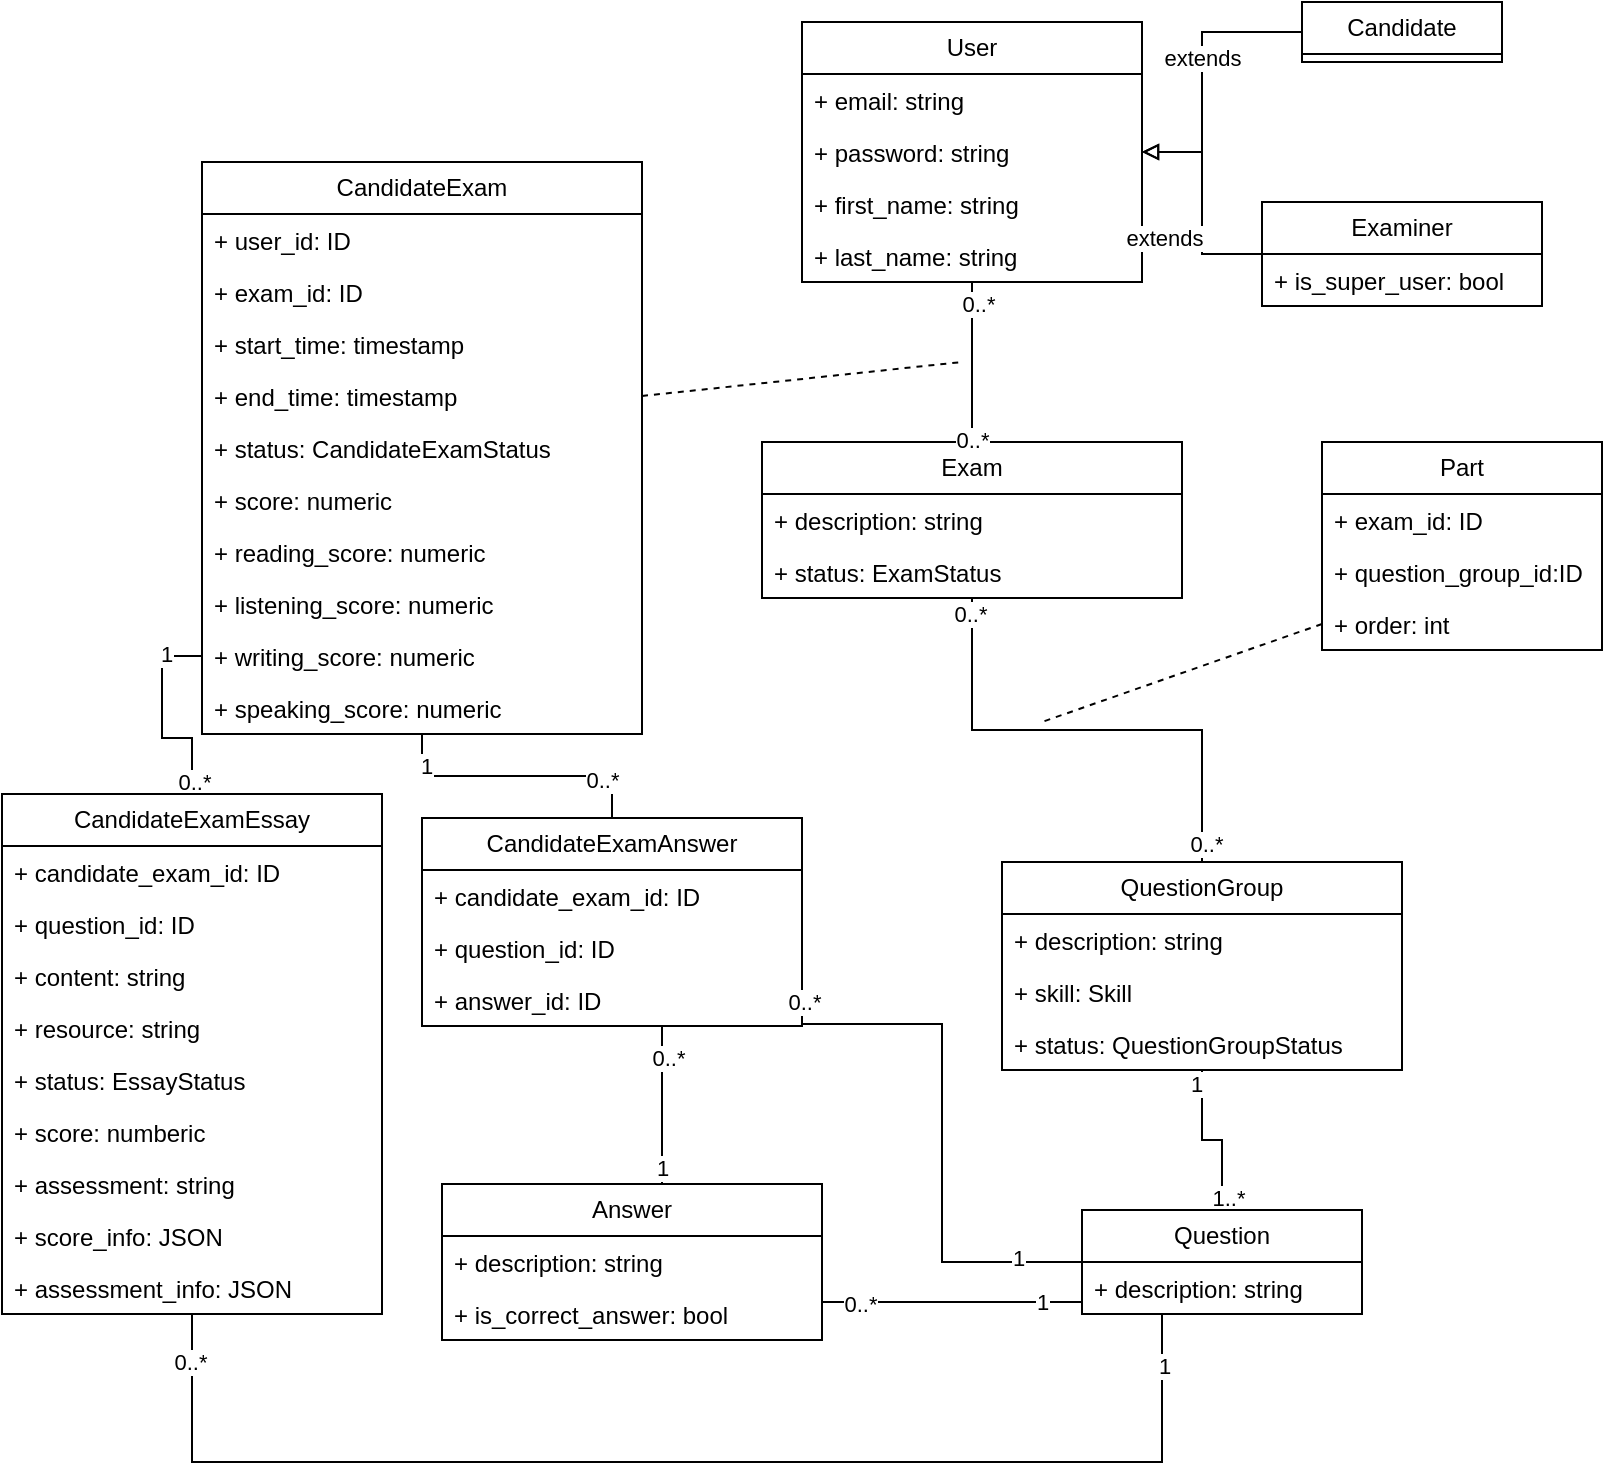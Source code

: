 <mxfile version="25.0.3" pages="5">
  <diagram name="data" id="LFJEHEE6Xy5l-D26EWH6">
    <mxGraphModel dx="1137" dy="586" grid="1" gridSize="10" guides="1" tooltips="1" connect="1" arrows="1" fold="1" page="1" pageScale="1" pageWidth="850" pageHeight="1100" math="0" shadow="0">
      <root>
        <mxCell id="0" />
        <mxCell id="1" parent="0" />
        <mxCell id="Njwt975BVBg0E3Mc6ZA7-89" value="Exam" style="swimlane;fontStyle=0;childLayout=stackLayout;horizontal=1;startSize=26;fillColor=none;horizontalStack=0;resizeParent=1;resizeParentMax=0;resizeLast=0;collapsible=1;marginBottom=0;whiteSpace=wrap;html=1;" vertex="1" parent="1">
          <mxGeometry x="390" y="230" width="210" height="78" as="geometry" />
        </mxCell>
        <mxCell id="Njwt975BVBg0E3Mc6ZA7-90" value="+ description: string" style="text;strokeColor=none;fillColor=none;align=left;verticalAlign=top;spacingLeft=4;spacingRight=4;overflow=hidden;rotatable=0;points=[[0,0.5],[1,0.5]];portConstraint=eastwest;whiteSpace=wrap;html=1;" vertex="1" parent="Njwt975BVBg0E3Mc6ZA7-89">
          <mxGeometry y="26" width="210" height="26" as="geometry" />
        </mxCell>
        <mxCell id="Njwt975BVBg0E3Mc6ZA7-91" value="+ status: ExamStatus" style="text;strokeColor=none;fillColor=none;align=left;verticalAlign=top;spacingLeft=4;spacingRight=4;overflow=hidden;rotatable=0;points=[[0,0.5],[1,0.5]];portConstraint=eastwest;whiteSpace=wrap;html=1;" vertex="1" parent="Njwt975BVBg0E3Mc6ZA7-89">
          <mxGeometry y="52" width="210" height="26" as="geometry" />
        </mxCell>
        <mxCell id="Njwt975BVBg0E3Mc6ZA7-92" value="User" style="swimlane;fontStyle=0;childLayout=stackLayout;horizontal=1;startSize=26;fillColor=none;horizontalStack=0;resizeParent=1;resizeParentMax=0;resizeLast=0;collapsible=1;marginBottom=0;whiteSpace=wrap;html=1;" vertex="1" parent="1">
          <mxGeometry x="410" y="20" width="170" height="130" as="geometry" />
        </mxCell>
        <mxCell id="Njwt975BVBg0E3Mc6ZA7-93" value="+ email: string" style="text;strokeColor=none;fillColor=none;align=left;verticalAlign=top;spacingLeft=4;spacingRight=4;overflow=hidden;rotatable=0;points=[[0,0.5],[1,0.5]];portConstraint=eastwest;whiteSpace=wrap;html=1;" vertex="1" parent="Njwt975BVBg0E3Mc6ZA7-92">
          <mxGeometry y="26" width="170" height="26" as="geometry" />
        </mxCell>
        <mxCell id="Njwt975BVBg0E3Mc6ZA7-94" value="+ password: string" style="text;strokeColor=none;fillColor=none;align=left;verticalAlign=top;spacingLeft=4;spacingRight=4;overflow=hidden;rotatable=0;points=[[0,0.5],[1,0.5]];portConstraint=eastwest;whiteSpace=wrap;html=1;" vertex="1" parent="Njwt975BVBg0E3Mc6ZA7-92">
          <mxGeometry y="52" width="170" height="26" as="geometry" />
        </mxCell>
        <mxCell id="Njwt975BVBg0E3Mc6ZA7-95" value="+ first_name: string" style="text;strokeColor=none;fillColor=none;align=left;verticalAlign=top;spacingLeft=4;spacingRight=4;overflow=hidden;rotatable=0;points=[[0,0.5],[1,0.5]];portConstraint=eastwest;whiteSpace=wrap;html=1;" vertex="1" parent="Njwt975BVBg0E3Mc6ZA7-92">
          <mxGeometry y="78" width="170" height="26" as="geometry" />
        </mxCell>
        <mxCell id="Njwt975BVBg0E3Mc6ZA7-96" value="+ last_name: string" style="text;strokeColor=none;fillColor=none;align=left;verticalAlign=top;spacingLeft=4;spacingRight=4;overflow=hidden;rotatable=0;points=[[0,0.5],[1,0.5]];portConstraint=eastwest;whiteSpace=wrap;html=1;" vertex="1" parent="Njwt975BVBg0E3Mc6ZA7-92">
          <mxGeometry y="104" width="170" height="26" as="geometry" />
        </mxCell>
        <mxCell id="Njwt975BVBg0E3Mc6ZA7-97" style="edgeStyle=orthogonalEdgeStyle;rounded=0;orthogonalLoop=1;jettySize=auto;html=1;endArrow=block;endFill=0;" edge="1" parent="1" source="Njwt975BVBg0E3Mc6ZA7-99" target="Njwt975BVBg0E3Mc6ZA7-92">
          <mxGeometry relative="1" as="geometry">
            <Array as="points">
              <mxPoint x="610" y="25" />
              <mxPoint x="610" y="85" />
            </Array>
          </mxGeometry>
        </mxCell>
        <mxCell id="Njwt975BVBg0E3Mc6ZA7-98" value="extends" style="edgeLabel;html=1;align=center;verticalAlign=middle;resizable=0;points=[];" vertex="1" connectable="0" parent="Njwt975BVBg0E3Mc6ZA7-97">
          <mxGeometry x="-0.097" relative="1" as="geometry">
            <mxPoint as="offset" />
          </mxGeometry>
        </mxCell>
        <mxCell id="Njwt975BVBg0E3Mc6ZA7-99" value="Candidate" style="swimlane;fontStyle=0;childLayout=stackLayout;horizontal=1;startSize=26;fillColor=none;horizontalStack=0;resizeParent=1;resizeParentMax=0;resizeLast=0;collapsible=1;marginBottom=0;whiteSpace=wrap;html=1;" vertex="1" collapsed="1" parent="1">
          <mxGeometry x="660" y="10" width="100" height="30" as="geometry">
            <mxRectangle x="-50" y="760" width="140" height="52" as="alternateBounds" />
          </mxGeometry>
        </mxCell>
        <mxCell id="Njwt975BVBg0E3Mc6ZA7-100" style="rounded=0;orthogonalLoop=1;jettySize=auto;html=1;endArrow=block;endFill=0;edgeStyle=orthogonalEdgeStyle;" edge="1" parent="1" source="Njwt975BVBg0E3Mc6ZA7-102" target="Njwt975BVBg0E3Mc6ZA7-92">
          <mxGeometry relative="1" as="geometry" />
        </mxCell>
        <mxCell id="Njwt975BVBg0E3Mc6ZA7-101" value="extends" style="edgeLabel;html=1;align=center;verticalAlign=middle;resizable=0;points=[];" vertex="1" connectable="0" parent="Njwt975BVBg0E3Mc6ZA7-100">
          <mxGeometry x="-0.304" y="4" relative="1" as="geometry">
            <mxPoint x="-15" as="offset" />
          </mxGeometry>
        </mxCell>
        <mxCell id="Njwt975BVBg0E3Mc6ZA7-102" value="Examiner" style="swimlane;fontStyle=0;childLayout=stackLayout;horizontal=1;startSize=26;fillColor=none;horizontalStack=0;resizeParent=1;resizeParentMax=0;resizeLast=0;collapsible=1;marginBottom=0;whiteSpace=wrap;html=1;" vertex="1" parent="1">
          <mxGeometry x="640" y="110" width="140" height="52" as="geometry" />
        </mxCell>
        <mxCell id="Njwt975BVBg0E3Mc6ZA7-103" value="+ is_super_user: bool" style="text;strokeColor=none;fillColor=none;align=left;verticalAlign=top;spacingLeft=4;spacingRight=4;overflow=hidden;rotatable=0;points=[[0,0.5],[1,0.5]];portConstraint=eastwest;whiteSpace=wrap;html=1;" vertex="1" parent="Njwt975BVBg0E3Mc6ZA7-102">
          <mxGeometry y="26" width="140" height="26" as="geometry" />
        </mxCell>
        <mxCell id="Njwt975BVBg0E3Mc6ZA7-104" value="" style="rounded=0;orthogonalLoop=1;jettySize=auto;html=1;dashed=1;endArrow=none;endFill=0;exitX=1;exitY=0.5;exitDx=0;exitDy=0;" edge="1" parent="1" source="Njwt975BVBg0E3Mc6ZA7-109">
          <mxGeometry relative="1" as="geometry">
            <mxPoint x="490" y="190" as="targetPoint" />
          </mxGeometry>
        </mxCell>
        <mxCell id="Njwt975BVBg0E3Mc6ZA7-105" value="CandidateExam" style="swimlane;fontStyle=0;childLayout=stackLayout;horizontal=1;startSize=26;fillColor=none;horizontalStack=0;resizeParent=1;resizeParentMax=0;resizeLast=0;collapsible=1;marginBottom=0;whiteSpace=wrap;html=1;" vertex="1" parent="1">
          <mxGeometry x="110" y="90" width="220" height="286" as="geometry" />
        </mxCell>
        <mxCell id="Njwt975BVBg0E3Mc6ZA7-106" value="+ user_id: ID" style="text;strokeColor=none;fillColor=none;align=left;verticalAlign=top;spacingLeft=4;spacingRight=4;overflow=hidden;rotatable=0;points=[[0,0.5],[1,0.5]];portConstraint=eastwest;whiteSpace=wrap;html=1;" vertex="1" parent="Njwt975BVBg0E3Mc6ZA7-105">
          <mxGeometry y="26" width="220" height="26" as="geometry" />
        </mxCell>
        <mxCell id="Njwt975BVBg0E3Mc6ZA7-107" value="+ exam_id: ID" style="text;strokeColor=none;fillColor=none;align=left;verticalAlign=top;spacingLeft=4;spacingRight=4;overflow=hidden;rotatable=0;points=[[0,0.5],[1,0.5]];portConstraint=eastwest;whiteSpace=wrap;html=1;" vertex="1" parent="Njwt975BVBg0E3Mc6ZA7-105">
          <mxGeometry y="52" width="220" height="26" as="geometry" />
        </mxCell>
        <mxCell id="Njwt975BVBg0E3Mc6ZA7-108" value="+ start_time: timestamp" style="text;strokeColor=none;fillColor=none;align=left;verticalAlign=top;spacingLeft=4;spacingRight=4;overflow=hidden;rotatable=0;points=[[0,0.5],[1,0.5]];portConstraint=eastwest;whiteSpace=wrap;html=1;" vertex="1" parent="Njwt975BVBg0E3Mc6ZA7-105">
          <mxGeometry y="78" width="220" height="26" as="geometry" />
        </mxCell>
        <mxCell id="Njwt975BVBg0E3Mc6ZA7-109" value="+ end_time: timestamp" style="text;strokeColor=none;fillColor=none;align=left;verticalAlign=top;spacingLeft=4;spacingRight=4;overflow=hidden;rotatable=0;points=[[0,0.5],[1,0.5]];portConstraint=eastwest;whiteSpace=wrap;html=1;" vertex="1" parent="Njwt975BVBg0E3Mc6ZA7-105">
          <mxGeometry y="104" width="220" height="26" as="geometry" />
        </mxCell>
        <mxCell id="Njwt975BVBg0E3Mc6ZA7-110" value="+ status: CandidateExamStatus" style="text;strokeColor=none;fillColor=none;align=left;verticalAlign=top;spacingLeft=4;spacingRight=4;overflow=hidden;rotatable=0;points=[[0,0.5],[1,0.5]];portConstraint=eastwest;whiteSpace=wrap;html=1;" vertex="1" parent="Njwt975BVBg0E3Mc6ZA7-105">
          <mxGeometry y="130" width="220" height="26" as="geometry" />
        </mxCell>
        <mxCell id="Njwt975BVBg0E3Mc6ZA7-111" value="+ score: numeric" style="text;strokeColor=none;fillColor=none;align=left;verticalAlign=top;spacingLeft=4;spacingRight=4;overflow=hidden;rotatable=0;points=[[0,0.5],[1,0.5]];portConstraint=eastwest;whiteSpace=wrap;html=1;" vertex="1" parent="Njwt975BVBg0E3Mc6ZA7-105">
          <mxGeometry y="156" width="220" height="26" as="geometry" />
        </mxCell>
        <mxCell id="Njwt975BVBg0E3Mc6ZA7-112" value="+ reading_score: numeric" style="text;strokeColor=none;fillColor=none;align=left;verticalAlign=top;spacingLeft=4;spacingRight=4;overflow=hidden;rotatable=0;points=[[0,0.5],[1,0.5]];portConstraint=eastwest;whiteSpace=wrap;html=1;" vertex="1" parent="Njwt975BVBg0E3Mc6ZA7-105">
          <mxGeometry y="182" width="220" height="26" as="geometry" />
        </mxCell>
        <mxCell id="Njwt975BVBg0E3Mc6ZA7-113" value="+ listening_score: numeric" style="text;strokeColor=none;fillColor=none;align=left;verticalAlign=top;spacingLeft=4;spacingRight=4;overflow=hidden;rotatable=0;points=[[0,0.5],[1,0.5]];portConstraint=eastwest;whiteSpace=wrap;html=1;" vertex="1" parent="Njwt975BVBg0E3Mc6ZA7-105">
          <mxGeometry y="208" width="220" height="26" as="geometry" />
        </mxCell>
        <mxCell id="Njwt975BVBg0E3Mc6ZA7-114" value="+ writing_score: numeric" style="text;strokeColor=none;fillColor=none;align=left;verticalAlign=top;spacingLeft=4;spacingRight=4;overflow=hidden;rotatable=0;points=[[0,0.5],[1,0.5]];portConstraint=eastwest;whiteSpace=wrap;html=1;" vertex="1" parent="Njwt975BVBg0E3Mc6ZA7-105">
          <mxGeometry y="234" width="220" height="26" as="geometry" />
        </mxCell>
        <mxCell id="Njwt975BVBg0E3Mc6ZA7-115" value="+ speaking_score: numeric" style="text;strokeColor=none;fillColor=none;align=left;verticalAlign=top;spacingLeft=4;spacingRight=4;overflow=hidden;rotatable=0;points=[[0,0.5],[1,0.5]];portConstraint=eastwest;whiteSpace=wrap;html=1;" vertex="1" parent="Njwt975BVBg0E3Mc6ZA7-105">
          <mxGeometry y="260" width="220" height="26" as="geometry" />
        </mxCell>
        <mxCell id="Njwt975BVBg0E3Mc6ZA7-116" value="Part" style="swimlane;fontStyle=0;childLayout=stackLayout;horizontal=1;startSize=26;fillColor=none;horizontalStack=0;resizeParent=1;resizeParentMax=0;resizeLast=0;collapsible=1;marginBottom=0;whiteSpace=wrap;html=1;" vertex="1" parent="1">
          <mxGeometry x="670" y="230" width="140" height="104" as="geometry" />
        </mxCell>
        <mxCell id="Njwt975BVBg0E3Mc6ZA7-117" value="+ exam_id: ID" style="text;strokeColor=none;fillColor=none;align=left;verticalAlign=top;spacingLeft=4;spacingRight=4;overflow=hidden;rotatable=0;points=[[0,0.5],[1,0.5]];portConstraint=eastwest;whiteSpace=wrap;html=1;" vertex="1" parent="Njwt975BVBg0E3Mc6ZA7-116">
          <mxGeometry y="26" width="140" height="26" as="geometry" />
        </mxCell>
        <mxCell id="Njwt975BVBg0E3Mc6ZA7-118" value="+ question_group_id:ID" style="text;strokeColor=none;fillColor=none;align=left;verticalAlign=top;spacingLeft=4;spacingRight=4;overflow=hidden;rotatable=0;points=[[0,0.5],[1,0.5]];portConstraint=eastwest;whiteSpace=wrap;html=1;" vertex="1" parent="Njwt975BVBg0E3Mc6ZA7-116">
          <mxGeometry y="52" width="140" height="26" as="geometry" />
        </mxCell>
        <mxCell id="Njwt975BVBg0E3Mc6ZA7-119" style="rounded=0;orthogonalLoop=1;jettySize=auto;html=1;exitX=0;exitY=0.5;exitDx=0;exitDy=0;endArrow=none;endFill=0;dashed=1;" edge="1" parent="Njwt975BVBg0E3Mc6ZA7-116" source="Njwt975BVBg0E3Mc6ZA7-120">
          <mxGeometry relative="1" as="geometry">
            <mxPoint x="-140" y="140" as="targetPoint" />
          </mxGeometry>
        </mxCell>
        <mxCell id="Njwt975BVBg0E3Mc6ZA7-120" value="+ order: int" style="text;strokeColor=none;fillColor=none;align=left;verticalAlign=top;spacingLeft=4;spacingRight=4;overflow=hidden;rotatable=0;points=[[0,0.5],[1,0.5]];portConstraint=eastwest;whiteSpace=wrap;html=1;" vertex="1" parent="Njwt975BVBg0E3Mc6ZA7-116">
          <mxGeometry y="78" width="140" height="26" as="geometry" />
        </mxCell>
        <mxCell id="Njwt975BVBg0E3Mc6ZA7-121" style="edgeStyle=orthogonalEdgeStyle;rounded=0;orthogonalLoop=1;jettySize=auto;html=1;exitX=0.5;exitY=0;exitDx=0;exitDy=0;endArrow=none;endFill=0;" edge="1" parent="1" source="Njwt975BVBg0E3Mc6ZA7-124" target="Njwt975BVBg0E3Mc6ZA7-89">
          <mxGeometry relative="1" as="geometry" />
        </mxCell>
        <mxCell id="Njwt975BVBg0E3Mc6ZA7-122" value="0..*" style="edgeLabel;html=1;align=center;verticalAlign=middle;resizable=0;points=[];" vertex="1" connectable="0" parent="Njwt975BVBg0E3Mc6ZA7-121">
          <mxGeometry x="0.935" y="1" relative="1" as="geometry">
            <mxPoint as="offset" />
          </mxGeometry>
        </mxCell>
        <mxCell id="Njwt975BVBg0E3Mc6ZA7-123" value="0..*" style="edgeLabel;html=1;align=center;verticalAlign=middle;resizable=0;points=[];" vertex="1" connectable="0" parent="Njwt975BVBg0E3Mc6ZA7-121">
          <mxGeometry x="-0.923" y="-2" relative="1" as="geometry">
            <mxPoint as="offset" />
          </mxGeometry>
        </mxCell>
        <mxCell id="Njwt975BVBg0E3Mc6ZA7-124" value="QuestionGroup" style="swimlane;fontStyle=0;childLayout=stackLayout;horizontal=1;startSize=26;fillColor=none;horizontalStack=0;resizeParent=1;resizeParentMax=0;resizeLast=0;collapsible=1;marginBottom=0;whiteSpace=wrap;html=1;" vertex="1" parent="1">
          <mxGeometry x="510" y="440" width="200" height="104" as="geometry" />
        </mxCell>
        <mxCell id="Njwt975BVBg0E3Mc6ZA7-125" value="+ description: string" style="text;strokeColor=none;fillColor=none;align=left;verticalAlign=top;spacingLeft=4;spacingRight=4;overflow=hidden;rotatable=0;points=[[0,0.5],[1,0.5]];portConstraint=eastwest;whiteSpace=wrap;html=1;" vertex="1" parent="Njwt975BVBg0E3Mc6ZA7-124">
          <mxGeometry y="26" width="200" height="26" as="geometry" />
        </mxCell>
        <mxCell id="Njwt975BVBg0E3Mc6ZA7-126" value="+ skill: Skill" style="text;strokeColor=none;fillColor=none;align=left;verticalAlign=top;spacingLeft=4;spacingRight=4;overflow=hidden;rotatable=0;points=[[0,0.5],[1,0.5]];portConstraint=eastwest;whiteSpace=wrap;html=1;" vertex="1" parent="Njwt975BVBg0E3Mc6ZA7-124">
          <mxGeometry y="52" width="200" height="26" as="geometry" />
        </mxCell>
        <mxCell id="Njwt975BVBg0E3Mc6ZA7-127" value="+ status: QuestionGroupStatus" style="text;strokeColor=none;fillColor=none;align=left;verticalAlign=top;spacingLeft=4;spacingRight=4;overflow=hidden;rotatable=0;points=[[0,0.5],[1,0.5]];portConstraint=eastwest;whiteSpace=wrap;html=1;" vertex="1" parent="Njwt975BVBg0E3Mc6ZA7-124">
          <mxGeometry y="78" width="200" height="26" as="geometry" />
        </mxCell>
        <mxCell id="Njwt975BVBg0E3Mc6ZA7-128" style="edgeStyle=orthogonalEdgeStyle;rounded=0;orthogonalLoop=1;jettySize=auto;html=1;exitX=0.5;exitY=0;exitDx=0;exitDy=0;endArrow=none;endFill=0;" edge="1" parent="1" source="Njwt975BVBg0E3Mc6ZA7-131" target="Njwt975BVBg0E3Mc6ZA7-124">
          <mxGeometry relative="1" as="geometry" />
        </mxCell>
        <mxCell id="Njwt975BVBg0E3Mc6ZA7-129" value="1" style="edgeLabel;html=1;align=center;verticalAlign=middle;resizable=0;points=[];" vertex="1" connectable="0" parent="Njwt975BVBg0E3Mc6ZA7-128">
          <mxGeometry x="0.831" y="2" relative="1" as="geometry">
            <mxPoint x="-1" as="offset" />
          </mxGeometry>
        </mxCell>
        <mxCell id="Njwt975BVBg0E3Mc6ZA7-130" value="1..*" style="edgeLabel;html=1;align=center;verticalAlign=middle;resizable=0;points=[];" vertex="1" connectable="0" parent="Njwt975BVBg0E3Mc6ZA7-128">
          <mxGeometry x="-0.835" y="-3" relative="1" as="geometry">
            <mxPoint as="offset" />
          </mxGeometry>
        </mxCell>
        <mxCell id="Njwt975BVBg0E3Mc6ZA7-131" value="Question" style="swimlane;fontStyle=0;childLayout=stackLayout;horizontal=1;startSize=26;fillColor=none;horizontalStack=0;resizeParent=1;resizeParentMax=0;resizeLast=0;collapsible=1;marginBottom=0;whiteSpace=wrap;html=1;" vertex="1" parent="1">
          <mxGeometry x="550" y="614" width="140" height="52" as="geometry" />
        </mxCell>
        <mxCell id="Njwt975BVBg0E3Mc6ZA7-132" value="+ description: string" style="text;strokeColor=none;fillColor=none;align=left;verticalAlign=top;spacingLeft=4;spacingRight=4;overflow=hidden;rotatable=0;points=[[0,0.5],[1,0.5]];portConstraint=eastwest;whiteSpace=wrap;html=1;" vertex="1" parent="Njwt975BVBg0E3Mc6ZA7-131">
          <mxGeometry y="26" width="140" height="26" as="geometry" />
        </mxCell>
        <mxCell id="Njwt975BVBg0E3Mc6ZA7-133" style="edgeStyle=orthogonalEdgeStyle;rounded=0;orthogonalLoop=1;jettySize=auto;html=1;endArrow=none;endFill=0;" edge="1" parent="1" source="Njwt975BVBg0E3Mc6ZA7-136" target="Njwt975BVBg0E3Mc6ZA7-131">
          <mxGeometry relative="1" as="geometry">
            <Array as="points">
              <mxPoint x="480" y="660" />
              <mxPoint x="480" y="660" />
            </Array>
          </mxGeometry>
        </mxCell>
        <mxCell id="Njwt975BVBg0E3Mc6ZA7-134" value="1" style="edgeLabel;html=1;align=center;verticalAlign=middle;resizable=0;points=[];" vertex="1" connectable="0" parent="Njwt975BVBg0E3Mc6ZA7-133">
          <mxGeometry x="0.686" relative="1" as="geometry">
            <mxPoint as="offset" />
          </mxGeometry>
        </mxCell>
        <mxCell id="Njwt975BVBg0E3Mc6ZA7-135" value="0..*" style="edgeLabel;html=1;align=center;verticalAlign=middle;resizable=0;points=[];" vertex="1" connectable="0" parent="Njwt975BVBg0E3Mc6ZA7-133">
          <mxGeometry x="-0.714" y="-1" relative="1" as="geometry">
            <mxPoint as="offset" />
          </mxGeometry>
        </mxCell>
        <mxCell id="Njwt975BVBg0E3Mc6ZA7-136" value="Answer" style="swimlane;fontStyle=0;childLayout=stackLayout;horizontal=1;startSize=26;fillColor=none;horizontalStack=0;resizeParent=1;resizeParentMax=0;resizeLast=0;collapsible=1;marginBottom=0;whiteSpace=wrap;html=1;" vertex="1" parent="1">
          <mxGeometry x="230" y="601" width="190" height="78" as="geometry" />
        </mxCell>
        <mxCell id="Njwt975BVBg0E3Mc6ZA7-137" value="+ description: string" style="text;strokeColor=none;fillColor=none;align=left;verticalAlign=top;spacingLeft=4;spacingRight=4;overflow=hidden;rotatable=0;points=[[0,0.5],[1,0.5]];portConstraint=eastwest;whiteSpace=wrap;html=1;" vertex="1" parent="Njwt975BVBg0E3Mc6ZA7-136">
          <mxGeometry y="26" width="190" height="26" as="geometry" />
        </mxCell>
        <mxCell id="Njwt975BVBg0E3Mc6ZA7-138" value="+ is_correct_answer: bool" style="text;strokeColor=none;fillColor=none;align=left;verticalAlign=top;spacingLeft=4;spacingRight=4;overflow=hidden;rotatable=0;points=[[0,0.5],[1,0.5]];portConstraint=eastwest;whiteSpace=wrap;html=1;" vertex="1" parent="Njwt975BVBg0E3Mc6ZA7-136">
          <mxGeometry y="52" width="190" height="26" as="geometry" />
        </mxCell>
        <mxCell id="Njwt975BVBg0E3Mc6ZA7-141" style="edgeStyle=orthogonalEdgeStyle;rounded=0;orthogonalLoop=1;jettySize=auto;html=1;endArrow=none;endFill=0;" edge="1" parent="1" source="Njwt975BVBg0E3Mc6ZA7-92" target="Njwt975BVBg0E3Mc6ZA7-89">
          <mxGeometry relative="1" as="geometry" />
        </mxCell>
        <mxCell id="Njwt975BVBg0E3Mc6ZA7-142" value="0..*" style="edgeLabel;html=1;align=center;verticalAlign=middle;resizable=0;points=[];" vertex="1" connectable="0" parent="Njwt975BVBg0E3Mc6ZA7-141">
          <mxGeometry x="-0.917" y="3" relative="1" as="geometry">
            <mxPoint y="7" as="offset" />
          </mxGeometry>
        </mxCell>
        <mxCell id="Njwt975BVBg0E3Mc6ZA7-143" value="0..*" style="edgeLabel;html=1;align=center;verticalAlign=middle;resizable=0;points=[];" vertex="1" connectable="0" parent="Njwt975BVBg0E3Mc6ZA7-141">
          <mxGeometry x="0.962" relative="1" as="geometry">
            <mxPoint as="offset" />
          </mxGeometry>
        </mxCell>
        <mxCell id="Njwt975BVBg0E3Mc6ZA7-144" style="edgeStyle=orthogonalEdgeStyle;rounded=0;orthogonalLoop=1;jettySize=auto;html=1;exitX=0.5;exitY=0;exitDx=0;exitDy=0;endArrow=none;endFill=0;" edge="1" parent="1" source="Njwt975BVBg0E3Mc6ZA7-147" target="Njwt975BVBg0E3Mc6ZA7-105">
          <mxGeometry relative="1" as="geometry">
            <mxPoint x="430" y="510" as="targetPoint" />
          </mxGeometry>
        </mxCell>
        <mxCell id="Njwt975BVBg0E3Mc6ZA7-145" value="1" style="edgeLabel;html=1;align=center;verticalAlign=middle;resizable=0;points=[];" vertex="1" connectable="0" parent="Njwt975BVBg0E3Mc6ZA7-144">
          <mxGeometry x="0.668" y="-5" relative="1" as="geometry">
            <mxPoint as="offset" />
          </mxGeometry>
        </mxCell>
        <mxCell id="Njwt975BVBg0E3Mc6ZA7-146" value="0..*" style="edgeLabel;html=1;align=center;verticalAlign=middle;resizable=0;points=[];" vertex="1" connectable="0" parent="Njwt975BVBg0E3Mc6ZA7-144">
          <mxGeometry x="-0.614" y="2" relative="1" as="geometry">
            <mxPoint as="offset" />
          </mxGeometry>
        </mxCell>
        <mxCell id="Njwt975BVBg0E3Mc6ZA7-147" value="CandidateExamAnswer" style="swimlane;fontStyle=0;childLayout=stackLayout;horizontal=1;startSize=26;fillColor=none;horizontalStack=0;resizeParent=1;resizeParentMax=0;resizeLast=0;collapsible=1;marginBottom=0;whiteSpace=wrap;html=1;" vertex="1" parent="1">
          <mxGeometry x="220" y="418" width="190" height="104" as="geometry" />
        </mxCell>
        <mxCell id="Njwt975BVBg0E3Mc6ZA7-148" value="+ candidate_exam_id: ID" style="text;strokeColor=none;fillColor=none;align=left;verticalAlign=top;spacingLeft=4;spacingRight=4;overflow=hidden;rotatable=0;points=[[0,0.5],[1,0.5]];portConstraint=eastwest;whiteSpace=wrap;html=1;" vertex="1" parent="Njwt975BVBg0E3Mc6ZA7-147">
          <mxGeometry y="26" width="190" height="26" as="geometry" />
        </mxCell>
        <mxCell id="Njwt975BVBg0E3Mc6ZA7-149" value="+ question_id: ID" style="text;strokeColor=none;fillColor=none;align=left;verticalAlign=top;spacingLeft=4;spacingRight=4;overflow=hidden;rotatable=0;points=[[0,0.5],[1,0.5]];portConstraint=eastwest;whiteSpace=wrap;html=1;" vertex="1" parent="Njwt975BVBg0E3Mc6ZA7-147">
          <mxGeometry y="52" width="190" height="26" as="geometry" />
        </mxCell>
        <mxCell id="Njwt975BVBg0E3Mc6ZA7-150" value="+ answer_id: ID" style="text;strokeColor=none;fillColor=none;align=left;verticalAlign=top;spacingLeft=4;spacingRight=4;overflow=hidden;rotatable=0;points=[[0,0.5],[1,0.5]];portConstraint=eastwest;whiteSpace=wrap;html=1;" vertex="1" parent="Njwt975BVBg0E3Mc6ZA7-147">
          <mxGeometry y="78" width="190" height="26" as="geometry" />
        </mxCell>
        <mxCell id="Njwt975BVBg0E3Mc6ZA7-151" style="edgeStyle=orthogonalEdgeStyle;rounded=0;orthogonalLoop=1;jettySize=auto;html=1;exitX=1;exitY=0.5;exitDx=0;exitDy=0;endArrow=none;endFill=0;" edge="1" parent="1" source="Njwt975BVBg0E3Mc6ZA7-149" target="Njwt975BVBg0E3Mc6ZA7-131">
          <mxGeometry relative="1" as="geometry">
            <Array as="points">
              <mxPoint x="480" y="521" />
            </Array>
          </mxGeometry>
        </mxCell>
        <mxCell id="Njwt975BVBg0E3Mc6ZA7-152" value="1" style="edgeLabel;html=1;align=center;verticalAlign=middle;resizable=0;points=[];" vertex="1" connectable="0" parent="Njwt975BVBg0E3Mc6ZA7-151">
          <mxGeometry x="0.784" y="2" relative="1" as="geometry">
            <mxPoint as="offset" />
          </mxGeometry>
        </mxCell>
        <mxCell id="Njwt975BVBg0E3Mc6ZA7-153" value="0..*" style="edgeLabel;html=1;align=center;verticalAlign=middle;resizable=0;points=[];" vertex="1" connectable="0" parent="Njwt975BVBg0E3Mc6ZA7-151">
          <mxGeometry x="-0.82" y="1" relative="1" as="geometry">
            <mxPoint as="offset" />
          </mxGeometry>
        </mxCell>
        <mxCell id="Njwt975BVBg0E3Mc6ZA7-154" style="edgeStyle=orthogonalEdgeStyle;rounded=0;orthogonalLoop=1;jettySize=auto;html=1;endArrow=none;endFill=0;" edge="1" parent="1" source="Njwt975BVBg0E3Mc6ZA7-147" target="Njwt975BVBg0E3Mc6ZA7-136">
          <mxGeometry relative="1" as="geometry">
            <Array as="points">
              <mxPoint x="340" y="570" />
              <mxPoint x="340" y="570" />
            </Array>
          </mxGeometry>
        </mxCell>
        <mxCell id="Njwt975BVBg0E3Mc6ZA7-155" value="0..*" style="edgeLabel;html=1;align=center;verticalAlign=middle;resizable=0;points=[];" vertex="1" connectable="0" parent="Njwt975BVBg0E3Mc6ZA7-154">
          <mxGeometry x="-0.635" y="3" relative="1" as="geometry">
            <mxPoint y="1" as="offset" />
          </mxGeometry>
        </mxCell>
        <mxCell id="Njwt975BVBg0E3Mc6ZA7-156" value="1" style="edgeLabel;html=1;align=center;verticalAlign=middle;resizable=0;points=[];" vertex="1" connectable="0" parent="Njwt975BVBg0E3Mc6ZA7-154">
          <mxGeometry x="0.756" relative="1" as="geometry">
            <mxPoint y="1" as="offset" />
          </mxGeometry>
        </mxCell>
        <mxCell id="Njwt975BVBg0E3Mc6ZA7-157" style="edgeStyle=orthogonalEdgeStyle;rounded=0;orthogonalLoop=1;jettySize=auto;html=1;exitX=0.5;exitY=0;exitDx=0;exitDy=0;endArrow=none;endFill=0;entryX=0;entryY=0.5;entryDx=0;entryDy=0;" edge="1" parent="1" source="Njwt975BVBg0E3Mc6ZA7-160" target="Njwt975BVBg0E3Mc6ZA7-114">
          <mxGeometry relative="1" as="geometry" />
        </mxCell>
        <mxCell id="Njwt975BVBg0E3Mc6ZA7-158" value="1" style="edgeLabel;html=1;align=center;verticalAlign=middle;resizable=0;points=[];" vertex="1" connectable="0" parent="Njwt975BVBg0E3Mc6ZA7-157">
          <mxGeometry x="0.905" relative="1" as="geometry">
            <mxPoint x="-13" y="-1" as="offset" />
          </mxGeometry>
        </mxCell>
        <mxCell id="Njwt975BVBg0E3Mc6ZA7-159" value="0..*" style="edgeLabel;html=1;align=center;verticalAlign=middle;resizable=0;points=[];" vertex="1" connectable="0" parent="Njwt975BVBg0E3Mc6ZA7-157">
          <mxGeometry x="-0.879" y="-1" relative="1" as="geometry">
            <mxPoint as="offset" />
          </mxGeometry>
        </mxCell>
        <mxCell id="Njwt975BVBg0E3Mc6ZA7-160" value="CandidateExamEssay" style="swimlane;fontStyle=0;childLayout=stackLayout;horizontal=1;startSize=26;fillColor=none;horizontalStack=0;resizeParent=1;resizeParentMax=0;resizeLast=0;collapsible=1;marginBottom=0;whiteSpace=wrap;html=1;" vertex="1" parent="1">
          <mxGeometry x="10" y="406" width="190" height="260" as="geometry" />
        </mxCell>
        <mxCell id="Njwt975BVBg0E3Mc6ZA7-161" value="+ candidate_exam_id: ID" style="text;strokeColor=none;fillColor=none;align=left;verticalAlign=top;spacingLeft=4;spacingRight=4;overflow=hidden;rotatable=0;points=[[0,0.5],[1,0.5]];portConstraint=eastwest;whiteSpace=wrap;html=1;" vertex="1" parent="Njwt975BVBg0E3Mc6ZA7-160">
          <mxGeometry y="26" width="190" height="26" as="geometry" />
        </mxCell>
        <mxCell id="Njwt975BVBg0E3Mc6ZA7-162" value="+ question_id: ID" style="text;strokeColor=none;fillColor=none;align=left;verticalAlign=top;spacingLeft=4;spacingRight=4;overflow=hidden;rotatable=0;points=[[0,0.5],[1,0.5]];portConstraint=eastwest;whiteSpace=wrap;html=1;" vertex="1" parent="Njwt975BVBg0E3Mc6ZA7-160">
          <mxGeometry y="52" width="190" height="26" as="geometry" />
        </mxCell>
        <mxCell id="Njwt975BVBg0E3Mc6ZA7-163" value="+ content: string" style="text;strokeColor=none;fillColor=none;align=left;verticalAlign=top;spacingLeft=4;spacingRight=4;overflow=hidden;rotatable=0;points=[[0,0.5],[1,0.5]];portConstraint=eastwest;whiteSpace=wrap;html=1;" vertex="1" parent="Njwt975BVBg0E3Mc6ZA7-160">
          <mxGeometry y="78" width="190" height="26" as="geometry" />
        </mxCell>
        <mxCell id="Njwt975BVBg0E3Mc6ZA7-164" value="+ resource: string" style="text;strokeColor=none;fillColor=none;align=left;verticalAlign=top;spacingLeft=4;spacingRight=4;overflow=hidden;rotatable=0;points=[[0,0.5],[1,0.5]];portConstraint=eastwest;whiteSpace=wrap;html=1;" vertex="1" parent="Njwt975BVBg0E3Mc6ZA7-160">
          <mxGeometry y="104" width="190" height="26" as="geometry" />
        </mxCell>
        <mxCell id="Njwt975BVBg0E3Mc6ZA7-165" value="+ status: EssayStatus" style="text;strokeColor=none;fillColor=none;align=left;verticalAlign=top;spacingLeft=4;spacingRight=4;overflow=hidden;rotatable=0;points=[[0,0.5],[1,0.5]];portConstraint=eastwest;whiteSpace=wrap;html=1;" vertex="1" parent="Njwt975BVBg0E3Mc6ZA7-160">
          <mxGeometry y="130" width="190" height="26" as="geometry" />
        </mxCell>
        <mxCell id="Njwt975BVBg0E3Mc6ZA7-166" value="+ score: numberic" style="text;strokeColor=none;fillColor=none;align=left;verticalAlign=top;spacingLeft=4;spacingRight=4;overflow=hidden;rotatable=0;points=[[0,0.5],[1,0.5]];portConstraint=eastwest;whiteSpace=wrap;html=1;" vertex="1" parent="Njwt975BVBg0E3Mc6ZA7-160">
          <mxGeometry y="156" width="190" height="26" as="geometry" />
        </mxCell>
        <mxCell id="Njwt975BVBg0E3Mc6ZA7-167" value="+ assessment: string" style="text;strokeColor=none;fillColor=none;align=left;verticalAlign=top;spacingLeft=4;spacingRight=4;overflow=hidden;rotatable=0;points=[[0,0.5],[1,0.5]];portConstraint=eastwest;whiteSpace=wrap;html=1;" vertex="1" parent="Njwt975BVBg0E3Mc6ZA7-160">
          <mxGeometry y="182" width="190" height="26" as="geometry" />
        </mxCell>
        <mxCell id="Njwt975BVBg0E3Mc6ZA7-168" value="+ score_info: JSON" style="text;strokeColor=none;fillColor=none;align=left;verticalAlign=top;spacingLeft=4;spacingRight=4;overflow=hidden;rotatable=0;points=[[0,0.5],[1,0.5]];portConstraint=eastwest;whiteSpace=wrap;html=1;" vertex="1" parent="Njwt975BVBg0E3Mc6ZA7-160">
          <mxGeometry y="208" width="190" height="26" as="geometry" />
        </mxCell>
        <mxCell id="Njwt975BVBg0E3Mc6ZA7-169" value="+ assessment_info: JSON" style="text;strokeColor=none;fillColor=none;align=left;verticalAlign=top;spacingLeft=4;spacingRight=4;overflow=hidden;rotatable=0;points=[[0,0.5],[1,0.5]];portConstraint=eastwest;whiteSpace=wrap;html=1;" vertex="1" parent="Njwt975BVBg0E3Mc6ZA7-160">
          <mxGeometry y="234" width="190" height="26" as="geometry" />
        </mxCell>
        <mxCell id="Njwt975BVBg0E3Mc6ZA7-172" style="edgeStyle=orthogonalEdgeStyle;rounded=0;orthogonalLoop=1;jettySize=auto;html=1;endArrow=none;endFill=0;" edge="1" parent="1" source="Njwt975BVBg0E3Mc6ZA7-160" target="Njwt975BVBg0E3Mc6ZA7-131">
          <mxGeometry relative="1" as="geometry">
            <Array as="points">
              <mxPoint x="105" y="740" />
              <mxPoint x="590" y="740" />
            </Array>
            <mxPoint x="30" y="690" as="sourcePoint" />
          </mxGeometry>
        </mxCell>
        <mxCell id="Njwt975BVBg0E3Mc6ZA7-173" value="1" style="edgeLabel;html=1;align=center;verticalAlign=middle;resizable=0;points=[];" vertex="1" connectable="0" parent="Njwt975BVBg0E3Mc6ZA7-172">
          <mxGeometry x="0.919" y="-1" relative="1" as="geometry">
            <mxPoint as="offset" />
          </mxGeometry>
        </mxCell>
        <mxCell id="Njwt975BVBg0E3Mc6ZA7-174" value="0..*" style="edgeLabel;html=1;align=center;verticalAlign=middle;resizable=0;points=[];" vertex="1" connectable="0" parent="Njwt975BVBg0E3Mc6ZA7-172">
          <mxGeometry x="-0.926" y="-1" relative="1" as="geometry">
            <mxPoint as="offset" />
          </mxGeometry>
        </mxCell>
      </root>
    </mxGraphModel>
  </diagram>
  <diagram name="class" id="5OthJzwXJUVIS-YyFOvp">
    <mxGraphModel dx="1327" dy="683" grid="1" gridSize="10" guides="1" tooltips="1" connect="1" arrows="1" fold="1" page="1" pageScale="1" pageWidth="850" pageHeight="1100" math="0" shadow="0">
      <root>
        <mxCell id="uc2ICAp_J3yW0B7gU_88-0" />
        <mxCell id="uc2ICAp_J3yW0B7gU_88-1" parent="uc2ICAp_J3yW0B7gU_88-0" />
        <mxCell id="uc2ICAp_J3yW0B7gU_88-10" style="rounded=0;orthogonalLoop=1;jettySize=auto;html=1;endArrow=block;endFill=0;endSize=15;" edge="1" parent="uc2ICAp_J3yW0B7gU_88-1" source="1sDQaroD4x83qr0kO08Y-41" target="1sDQaroD4x83qr0kO08Y-40">
          <mxGeometry relative="1" as="geometry">
            <mxPoint x="660" y="29.884" as="sourcePoint" />
            <mxPoint x="580" y="37.698" as="targetPoint" />
          </mxGeometry>
        </mxCell>
        <mxCell id="uc2ICAp_J3yW0B7gU_88-13" style="rounded=0;orthogonalLoop=1;jettySize=auto;html=1;endArrow=block;endFill=0;endSize=15;" edge="1" parent="uc2ICAp_J3yW0B7gU_88-1" source="1sDQaroD4x83qr0kO08Y-42" target="1sDQaroD4x83qr0kO08Y-40">
          <mxGeometry relative="1" as="geometry">
            <mxPoint x="640.125" y="100" as="sourcePoint" />
            <mxPoint x="564.875" y="72" as="targetPoint" />
          </mxGeometry>
        </mxCell>
        <mxCell id="1sDQaroD4x83qr0kO08Y-1" style="rounded=0;orthogonalLoop=1;jettySize=auto;html=1;dashed=1;endArrow=none;endFill=0;entryX=1;entryY=0.5;entryDx=0;entryDy=0;" edge="1" parent="uc2ICAp_J3yW0B7gU_88-1" source="1sDQaroD4x83qr0kO08Y-39" target="1sDQaroD4x83qr0kO08Y-2">
          <mxGeometry relative="1" as="geometry">
            <mxPoint x="450" y="120" as="targetPoint" />
            <mxPoint x="340" y="131" as="sourcePoint" />
          </mxGeometry>
        </mxCell>
        <mxCell id="uc2ICAp_J3yW0B7gU_88-41" style="edgeStyle=orthogonalEdgeStyle;rounded=0;orthogonalLoop=1;jettySize=auto;html=1;endArrow=diamondThin;endFill=1;startArrow=openThin;startFill=0;endSize=15;startSize=15;" edge="1" parent="uc2ICAp_J3yW0B7gU_88-1" source="1sDQaroD4x83qr0kO08Y-37" target="1sDQaroD4x83qr0kO08Y-47">
          <mxGeometry relative="1" as="geometry">
            <mxPoint x="580" y="490.0" as="sourcePoint" />
            <mxPoint x="580" y="418" as="targetPoint" />
          </mxGeometry>
        </mxCell>
        <mxCell id="uc2ICAp_J3yW0B7gU_88-42" value="1" style="edgeLabel;html=1;align=center;verticalAlign=middle;resizable=0;points=[];" vertex="1" connectable="0" parent="uc2ICAp_J3yW0B7gU_88-41">
          <mxGeometry x="0.831" y="2" relative="1" as="geometry">
            <mxPoint x="12" as="offset" />
          </mxGeometry>
        </mxCell>
        <mxCell id="uc2ICAp_J3yW0B7gU_88-43" value="*" style="edgeLabel;html=1;align=center;verticalAlign=middle;resizable=0;points=[];" vertex="1" connectable="0" parent="uc2ICAp_J3yW0B7gU_88-41">
          <mxGeometry x="-0.835" y="-3" relative="1" as="geometry">
            <mxPoint x="7" y="-3" as="offset" />
          </mxGeometry>
        </mxCell>
        <mxCell id="1sDQaroD4x83qr0kO08Y-25" style="edgeStyle=elbowEdgeStyle;rounded=0;orthogonalLoop=1;jettySize=auto;html=1;endSize=15;startSize=15;endArrow=diamondThin;endFill=1;startArrow=open;startFill=0;entryX=0;entryY=0.5;entryDx=0;entryDy=0;" edge="1" parent="uc2ICAp_J3yW0B7gU_88-1" source="1sDQaroD4x83qr0kO08Y-34" target="1sDQaroD4x83qr0kO08Y-35">
          <mxGeometry relative="1" as="geometry">
            <mxPoint x="315" y="559" as="sourcePoint" />
            <mxPoint x="380" y="630.0" as="targetPoint" />
            <Array as="points">
              <mxPoint x="315" y="640" />
            </Array>
          </mxGeometry>
        </mxCell>
        <mxCell id="1sDQaroD4x83qr0kO08Y-26" value="1" style="edgeLabel;html=1;align=center;verticalAlign=middle;resizable=0;points=[];" vertex="1" connectable="0" parent="1sDQaroD4x83qr0kO08Y-25">
          <mxGeometry x="0.688" y="1" relative="1" as="geometry">
            <mxPoint x="5" y="-9" as="offset" />
          </mxGeometry>
        </mxCell>
        <mxCell id="1sDQaroD4x83qr0kO08Y-27" value="*" style="edgeLabel;html=1;align=center;verticalAlign=middle;resizable=0;points=[];" vertex="1" connectable="0" parent="1sDQaroD4x83qr0kO08Y-25">
          <mxGeometry x="-0.672" y="4" relative="1" as="geometry">
            <mxPoint as="offset" />
          </mxGeometry>
        </mxCell>
        <mxCell id="uc2ICAp_J3yW0B7gU_88-55" style="edgeStyle=orthogonalEdgeStyle;rounded=0;orthogonalLoop=1;jettySize=auto;html=1;endArrow=diamondThin;endFill=1;startArrow=openThin;startFill=0;endSize=15;startSize=15;" edge="1" parent="uc2ICAp_J3yW0B7gU_88-1" source="1sDQaroD4x83qr0kO08Y-33" target="1sDQaroD4x83qr0kO08Y-39">
          <mxGeometry relative="1" as="geometry">
            <mxPoint x="230" y="157" as="targetPoint" />
            <mxPoint x="315" y="418" as="sourcePoint" />
          </mxGeometry>
        </mxCell>
        <mxCell id="uc2ICAp_J3yW0B7gU_88-56" value="1" style="edgeLabel;html=1;align=center;verticalAlign=middle;resizable=0;points=[];" vertex="1" connectable="0" parent="uc2ICAp_J3yW0B7gU_88-55">
          <mxGeometry x="0.668" y="-5" relative="1" as="geometry">
            <mxPoint x="5" y="-44" as="offset" />
          </mxGeometry>
        </mxCell>
        <mxCell id="uc2ICAp_J3yW0B7gU_88-57" value="*" style="edgeLabel;html=1;align=center;verticalAlign=middle;resizable=0;points=[];" vertex="1" connectable="0" parent="uc2ICAp_J3yW0B7gU_88-55">
          <mxGeometry x="-0.614" y="2" relative="1" as="geometry">
            <mxPoint x="7" y="39" as="offset" />
          </mxGeometry>
        </mxCell>
        <mxCell id="H_uLcfTKjS-O6c_XZVw8-0" value="1" style="edgeLabel;html=1;align=center;verticalAlign=middle;resizable=0;points=[];" vertex="1" connectable="0" parent="uc2ICAp_J3yW0B7gU_88-55">
          <mxGeometry x="0.712" y="-4" relative="1" as="geometry">
            <mxPoint as="offset" />
          </mxGeometry>
        </mxCell>
        <mxCell id="H_uLcfTKjS-O6c_XZVw8-1" value="*" style="edgeLabel;html=1;align=center;verticalAlign=middle;resizable=0;points=[];" vertex="1" connectable="0" parent="uc2ICAp_J3yW0B7gU_88-55">
          <mxGeometry x="-0.707" y="-1" relative="1" as="geometry">
            <mxPoint x="4" as="offset" />
          </mxGeometry>
        </mxCell>
        <mxCell id="uc2ICAp_J3yW0B7gU_88-62" style="edgeStyle=orthogonalEdgeStyle;rounded=0;orthogonalLoop=1;jettySize=auto;html=1;endArrow=diamondThin;endFill=1;endSize=15;startArrow=openThin;startFill=0;startSize=15;" edge="1" parent="uc2ICAp_J3yW0B7gU_88-1" source="1sDQaroD4x83qr0kO08Y-33" target="1sDQaroD4x83qr0kO08Y-37">
          <mxGeometry relative="1" as="geometry">
            <Array as="points">
              <mxPoint x="540" y="444" />
            </Array>
            <mxPoint x="410" y="444" as="sourcePoint" />
            <mxPoint x="540" y="490.0" as="targetPoint" />
          </mxGeometry>
        </mxCell>
        <mxCell id="uc2ICAp_J3yW0B7gU_88-63" value="1" style="edgeLabel;html=1;align=center;verticalAlign=middle;resizable=0;points=[];" vertex="1" connectable="0" parent="uc2ICAp_J3yW0B7gU_88-62">
          <mxGeometry x="0.784" y="2" relative="1" as="geometry">
            <mxPoint y="-9" as="offset" />
          </mxGeometry>
        </mxCell>
        <mxCell id="uc2ICAp_J3yW0B7gU_88-64" value="*" style="edgeLabel;html=1;align=center;verticalAlign=middle;resizable=0;points=[];" vertex="1" connectable="0" parent="uc2ICAp_J3yW0B7gU_88-62">
          <mxGeometry x="-0.82" y="1" relative="1" as="geometry">
            <mxPoint y="-5" as="offset" />
          </mxGeometry>
        </mxCell>
        <mxCell id="uc2ICAp_J3yW0B7gU_88-65" style="edgeStyle=orthogonalEdgeStyle;rounded=0;orthogonalLoop=1;jettySize=auto;html=1;endArrow=diamondThin;endFill=0;endSize=15;startArrow=openThin;startFill=0;startSize=15;" edge="1" parent="uc2ICAp_J3yW0B7gU_88-1" source="1sDQaroD4x83qr0kO08Y-33" target="1sDQaroD4x83qr0kO08Y-34">
          <mxGeometry relative="1" as="geometry">
            <Array as="points" />
            <mxPoint x="315" y="460" as="sourcePoint" />
            <mxPoint x="315.059" y="520.0" as="targetPoint" />
          </mxGeometry>
        </mxCell>
        <mxCell id="uc2ICAp_J3yW0B7gU_88-66" value="*" style="edgeLabel;html=1;align=center;verticalAlign=middle;resizable=0;points=[];" vertex="1" connectable="0" parent="uc2ICAp_J3yW0B7gU_88-65">
          <mxGeometry x="-0.635" y="3" relative="1" as="geometry">
            <mxPoint x="7" y="12" as="offset" />
          </mxGeometry>
        </mxCell>
        <mxCell id="uc2ICAp_J3yW0B7gU_88-67" value="1" style="edgeLabel;html=1;align=center;verticalAlign=middle;resizable=0;points=[];" vertex="1" connectable="0" parent="uc2ICAp_J3yW0B7gU_88-65">
          <mxGeometry x="0.756" relative="1" as="geometry">
            <mxPoint x="10" y="1" as="offset" />
          </mxGeometry>
        </mxCell>
        <mxCell id="1sDQaroD4x83qr0kO08Y-6" value="" style="group" vertex="1" connectable="0" parent="uc2ICAp_J3yW0B7gU_88-1">
          <mxGeometry x="450" y="100" height="42" as="geometry" />
        </mxCell>
        <mxCell id="1sDQaroD4x83qr0kO08Y-2" value="" style="rounded=0;whiteSpace=wrap;html=1;" vertex="1" parent="1sDQaroD4x83qr0kO08Y-6">
          <mxGeometry y="32.308" height="1.615" as="geometry" />
        </mxCell>
        <mxCell id="uc2ICAp_J3yW0B7gU_88-32" style="rounded=0;orthogonalLoop=1;jettySize=auto;html=1;endArrow=none;endFill=0;dashed=1;entryX=1;entryY=0.5;entryDx=0;entryDy=0;" edge="1" parent="uc2ICAp_J3yW0B7gU_88-1" source="1sDQaroD4x83qr0kO08Y-46" target="1sDQaroD4x83qr0kO08Y-9">
          <mxGeometry relative="1" as="geometry">
            <mxPoint x="530" y="370" as="targetPoint" />
            <mxPoint x="670" y="269" as="sourcePoint" />
          </mxGeometry>
        </mxCell>
        <mxCell id="1sDQaroD4x83qr0kO08Y-13" value="" style="group" vertex="1" connectable="0" parent="uc2ICAp_J3yW0B7gU_88-1">
          <mxGeometry x="580" y="263" width="20" height="14" as="geometry" />
        </mxCell>
        <mxCell id="1sDQaroD4x83qr0kO08Y-9" value="" style="rounded=0;whiteSpace=wrap;html=1;" vertex="1" parent="1sDQaroD4x83qr0kO08Y-13">
          <mxGeometry height="10" as="geometry" />
        </mxCell>
        <mxCell id="1sDQaroD4x83qr0kO08Y-16" style="edgeStyle=orthogonalEdgeStyle;rounded=0;orthogonalLoop=1;jettySize=auto;html=1;endArrow=block;endFill=0;endSize=15;" edge="1" parent="uc2ICAp_J3yW0B7gU_88-1" source="1sDQaroD4x83qr0kO08Y-35" target="1sDQaroD4x83qr0kO08Y-37">
          <mxGeometry relative="1" as="geometry">
            <mxPoint x="450" y="610.0" as="sourcePoint" />
            <mxPoint x="580" y="542" as="targetPoint" />
          </mxGeometry>
        </mxCell>
        <mxCell id="1sDQaroD4x83qr0kO08Y-19" style="edgeStyle=orthogonalEdgeStyle;rounded=0;orthogonalLoop=1;jettySize=auto;html=1;endArrow=block;endFill=0;endSize=15;" edge="1" parent="uc2ICAp_J3yW0B7gU_88-1" source="1sDQaroD4x83qr0kO08Y-36" target="1sDQaroD4x83qr0kO08Y-37">
          <mxGeometry relative="1" as="geometry">
            <mxPoint x="670" y="610.0" as="sourcePoint" />
            <mxPoint x="580" y="542" as="targetPoint" />
          </mxGeometry>
        </mxCell>
        <mxCell id="1sDQaroD4x83qr0kO08Y-28" style="edgeStyle=orthogonalEdgeStyle;rounded=0;orthogonalLoop=1;jettySize=auto;html=1;endArrow=block;endFill=0;endSize=15;" edge="1" parent="uc2ICAp_J3yW0B7gU_88-1" source="1sDQaroD4x83qr0kO08Y-31" target="1sDQaroD4x83qr0kO08Y-33">
          <mxGeometry relative="1" as="geometry">
            <mxPoint x="220" y="439.059" as="targetPoint" />
            <mxPoint x="150" y="410" as="sourcePoint" />
          </mxGeometry>
        </mxCell>
        <mxCell id="1sDQaroD4x83qr0kO08Y-30" style="edgeStyle=orthogonalEdgeStyle;rounded=0;orthogonalLoop=1;jettySize=auto;html=1;endSize=15;endArrow=block;endFill=0;" edge="1" parent="uc2ICAp_J3yW0B7gU_88-1" source="1sDQaroD4x83qr0kO08Y-32" target="1sDQaroD4x83qr0kO08Y-33">
          <mxGeometry relative="1" as="geometry">
            <mxPoint x="150" y="490.0" as="sourcePoint" />
            <mxPoint x="267.5" y="460" as="targetPoint" />
          </mxGeometry>
        </mxCell>
        <mxCell id="1sDQaroD4x83qr0kO08Y-31" value="CandidateMultipleChoicesAnswer" style="rounded=0;whiteSpace=wrap;html=1;" vertex="1" parent="uc2ICAp_J3yW0B7gU_88-1">
          <mxGeometry x="30" y="380" width="200" height="60" as="geometry" />
        </mxCell>
        <mxCell id="1sDQaroD4x83qr0kO08Y-32" value="CandidateEssayAnswer" style="rounded=0;whiteSpace=wrap;html=1;" vertex="1" parent="uc2ICAp_J3yW0B7gU_88-1">
          <mxGeometry x="30" y="470" width="200" height="60" as="geometry" />
        </mxCell>
        <mxCell id="1sDQaroD4x83qr0kO08Y-33" value="CandidateExamAnswer" style="rounded=0;whiteSpace=wrap;html=1;" vertex="1" parent="uc2ICAp_J3yW0B7gU_88-1">
          <mxGeometry x="290" y="410" width="150" height="60" as="geometry" />
        </mxCell>
        <mxCell id="1sDQaroD4x83qr0kO08Y-34" value="Answer" style="rounded=0;whiteSpace=wrap;html=1;" vertex="1" parent="uc2ICAp_J3yW0B7gU_88-1">
          <mxGeometry x="310" y="531" width="110" height="60" as="geometry" />
        </mxCell>
        <mxCell id="1sDQaroD4x83qr0kO08Y-35" value="MultipleChoicesQuestion" style="rounded=0;whiteSpace=wrap;html=1;" vertex="1" parent="uc2ICAp_J3yW0B7gU_88-1">
          <mxGeometry x="420" y="610" width="140" height="60" as="geometry" />
        </mxCell>
        <mxCell id="1sDQaroD4x83qr0kO08Y-36" value="EssayQuestion" style="rounded=0;whiteSpace=wrap;html=1;" vertex="1" parent="uc2ICAp_J3yW0B7gU_88-1">
          <mxGeometry x="600" y="610" width="140" height="60" as="geometry" />
        </mxCell>
        <mxCell id="1sDQaroD4x83qr0kO08Y-37" value="Question" style="rounded=0;whiteSpace=wrap;html=1;" vertex="1" parent="uc2ICAp_J3yW0B7gU_88-1">
          <mxGeometry x="510" y="495" width="140" height="60" as="geometry" />
        </mxCell>
        <mxCell id="1sDQaroD4x83qr0kO08Y-39" value="CandidateExam" style="rounded=0;whiteSpace=wrap;html=1;" vertex="1" parent="uc2ICAp_J3yW0B7gU_88-1">
          <mxGeometry x="205" y="230" width="200" height="60" as="geometry" />
        </mxCell>
        <mxCell id="1sDQaroD4x83qr0kO08Y-40" value="User" style="rounded=0;whiteSpace=wrap;html=1;" vertex="1" parent="uc2ICAp_J3yW0B7gU_88-1">
          <mxGeometry x="405" y="50" width="90" height="60" as="geometry" />
        </mxCell>
        <mxCell id="1sDQaroD4x83qr0kO08Y-3" value="" style="edgeStyle=orthogonalEdgeStyle;rounded=0;orthogonalLoop=1;jettySize=auto;html=1;endArrow=none;endFill=0;" edge="1" parent="uc2ICAp_J3yW0B7gU_88-1" source="1sDQaroD4x83qr0kO08Y-40" target="1sDQaroD4x83qr0kO08Y-2">
          <mxGeometry relative="1" as="geometry">
            <mxPoint x="450" y="85.462" as="sourcePoint" />
            <mxPoint x="450" y="213.077" as="targetPoint" />
            <Array as="points" />
          </mxGeometry>
        </mxCell>
        <mxCell id="1sDQaroD4x83qr0kO08Y-7" value="1" style="edgeLabel;html=1;align=center;verticalAlign=middle;resizable=0;points=[];" vertex="1" connectable="0" parent="1sDQaroD4x83qr0kO08Y-3">
          <mxGeometry x="-0.192" relative="1" as="geometry">
            <mxPoint x="10" y="5" as="offset" />
          </mxGeometry>
        </mxCell>
        <mxCell id="1sDQaroD4x83qr0kO08Y-41" value="Candidate" style="rounded=0;whiteSpace=wrap;html=1;" vertex="1" parent="uc2ICAp_J3yW0B7gU_88-1">
          <mxGeometry x="590" y="10" width="90" height="60" as="geometry" />
        </mxCell>
        <mxCell id="1sDQaroD4x83qr0kO08Y-42" value="Examiner" style="rounded=0;whiteSpace=wrap;html=1;" vertex="1" parent="uc2ICAp_J3yW0B7gU_88-1">
          <mxGeometry x="590" y="82" width="90" height="60" as="geometry" />
        </mxCell>
        <mxCell id="1sDQaroD4x83qr0kO08Y-44" value="" style="edgeStyle=orthogonalEdgeStyle;rounded=0;orthogonalLoop=1;jettySize=auto;html=1;endArrow=block;endFill=0;endSize=15;" edge="1" parent="uc2ICAp_J3yW0B7gU_88-1" source="1sDQaroD4x83qr0kO08Y-43" target="1sDQaroD4x83qr0kO08Y-42">
          <mxGeometry relative="1" as="geometry" />
        </mxCell>
        <mxCell id="1sDQaroD4x83qr0kO08Y-43" value="SuperUser" style="rounded=0;whiteSpace=wrap;html=1;" vertex="1" parent="uc2ICAp_J3yW0B7gU_88-1">
          <mxGeometry x="750" y="82" width="90" height="60" as="geometry" />
        </mxCell>
        <mxCell id="1sDQaroD4x83qr0kO08Y-45" value="Exam" style="rounded=0;whiteSpace=wrap;html=1;" vertex="1" parent="uc2ICAp_J3yW0B7gU_88-1">
          <mxGeometry x="535" y="180" width="90" height="60" as="geometry" />
        </mxCell>
        <mxCell id="uc2ICAp_J3yW0B7gU_88-52" style="edgeStyle=orthogonalEdgeStyle;rounded=0;orthogonalLoop=1;jettySize=auto;html=1;endArrow=none;endFill=0;exitX=0.25;exitY=1;exitDx=0;exitDy=0;" edge="1" parent="uc2ICAp_J3yW0B7gU_88-1" source="1sDQaroD4x83qr0kO08Y-2" target="1sDQaroD4x83qr0kO08Y-45">
          <mxGeometry relative="1" as="geometry">
            <mxPoint x="450" y="200" as="targetPoint" />
            <Array as="points">
              <mxPoint x="450" y="190" />
            </Array>
          </mxGeometry>
        </mxCell>
        <mxCell id="1sDQaroD4x83qr0kO08Y-8" value="1" style="edgeLabel;html=1;align=center;verticalAlign=middle;resizable=0;points=[];" vertex="1" connectable="0" parent="uc2ICAp_J3yW0B7gU_88-52">
          <mxGeometry x="0.649" relative="1" as="geometry">
            <mxPoint x="10" as="offset" />
          </mxGeometry>
        </mxCell>
        <mxCell id="uc2ICAp_J3yW0B7gU_88-34" style="rounded=0;orthogonalLoop=1;jettySize=auto;html=1;exitX=0.5;exitY=0;exitDx=0;exitDy=0;endArrow=none;endFill=0;" edge="1" parent="uc2ICAp_J3yW0B7gU_88-1" source="1sDQaroD4x83qr0kO08Y-9" target="1sDQaroD4x83qr0kO08Y-45">
          <mxGeometry relative="1" as="geometry">
            <mxPoint x="514.474" y="240" as="targetPoint" />
          </mxGeometry>
        </mxCell>
        <mxCell id="uc2ICAp_J3yW0B7gU_88-35" value="1" style="edgeLabel;html=1;align=center;verticalAlign=middle;resizable=0;points=[];" vertex="1" connectable="0" parent="uc2ICAp_J3yW0B7gU_88-34">
          <mxGeometry x="0.935" y="1" relative="1" as="geometry">
            <mxPoint x="-14" y="11" as="offset" />
          </mxGeometry>
        </mxCell>
        <mxCell id="1sDQaroD4x83qr0kO08Y-46" value="Part" style="rounded=0;whiteSpace=wrap;html=1;" vertex="1" parent="uc2ICAp_J3yW0B7gU_88-1">
          <mxGeometry x="670" y="240" width="90" height="60" as="geometry" />
        </mxCell>
        <mxCell id="1sDQaroD4x83qr0kO08Y-47" value="QuestionGroup" style="rounded=0;whiteSpace=wrap;html=1;" vertex="1" parent="uc2ICAp_J3yW0B7gU_88-1">
          <mxGeometry x="535" y="330" width="90" height="60" as="geometry" />
        </mxCell>
        <mxCell id="1sDQaroD4x83qr0kO08Y-10" value="" style="edgeStyle=orthogonalEdgeStyle;rounded=0;orthogonalLoop=1;jettySize=auto;html=1;endArrow=none;endFill=0;exitX=0.5;exitY=0;exitDx=0;exitDy=0;" edge="1" parent="uc2ICAp_J3yW0B7gU_88-1" source="1sDQaroD4x83qr0kO08Y-47" target="1sDQaroD4x83qr0kO08Y-9">
          <mxGeometry relative="1" as="geometry">
            <mxPoint x="580" y="366" as="sourcePoint" />
            <mxPoint x="550" y="248" as="targetPoint" />
          </mxGeometry>
        </mxCell>
        <mxCell id="1sDQaroD4x83qr0kO08Y-12" value="1" style="edgeLabel;html=1;align=center;verticalAlign=middle;resizable=0;points=[];" vertex="1" connectable="0" parent="1sDQaroD4x83qr0kO08Y-10">
          <mxGeometry x="-0.923" y="-2" relative="1" as="geometry">
            <mxPoint x="3" y="-6" as="offset" />
          </mxGeometry>
        </mxCell>
      </root>
    </mxGraphModel>
  </diagram>
  <diagram name="class basic" id="PIEGYYVoNKL7JE4NPkCo">
    <mxGraphModel dx="1194" dy="615" grid="1" gridSize="10" guides="1" tooltips="1" connect="1" arrows="1" fold="1" page="1" pageScale="1" pageWidth="850" pageHeight="1100" math="0" shadow="0">
      <root>
        <mxCell id="v-H3PFdMV9mX15x8rtvP-0" />
        <mxCell id="v-H3PFdMV9mX15x8rtvP-1" parent="v-H3PFdMV9mX15x8rtvP-0" />
        <mxCell id="v-H3PFdMV9mX15x8rtvP-4" style="rounded=0;orthogonalLoop=1;jettySize=auto;html=1;dashed=1;endArrow=none;endFill=0;entryX=1;entryY=0.5;entryDx=0;entryDy=0;" edge="1" parent="v-H3PFdMV9mX15x8rtvP-1" source="v-H3PFdMV9mX15x8rtvP-38" target="v-H3PFdMV9mX15x8rtvP-23">
          <mxGeometry relative="1" as="geometry">
            <mxPoint x="450" y="120" as="targetPoint" />
            <mxPoint x="340" y="131" as="sourcePoint" />
          </mxGeometry>
        </mxCell>
        <mxCell id="v-H3PFdMV9mX15x8rtvP-5" style="edgeStyle=orthogonalEdgeStyle;rounded=0;orthogonalLoop=1;jettySize=auto;html=1;endArrow=diamondThin;endFill=1;startArrow=openThin;startFill=0;endSize=15;startSize=15;" edge="1" parent="v-H3PFdMV9mX15x8rtvP-1" source="v-H3PFdMV9mX15x8rtvP-37" target="v-H3PFdMV9mX15x8rtvP-52">
          <mxGeometry relative="1" as="geometry">
            <mxPoint x="580" y="490.0" as="sourcePoint" />
            <mxPoint x="580" y="418" as="targetPoint" />
          </mxGeometry>
        </mxCell>
        <mxCell id="v-H3PFdMV9mX15x8rtvP-6" value="1" style="edgeLabel;html=1;align=center;verticalAlign=middle;resizable=0;points=[];" vertex="1" connectable="0" parent="v-H3PFdMV9mX15x8rtvP-5">
          <mxGeometry x="0.831" y="2" relative="1" as="geometry">
            <mxPoint x="12" as="offset" />
          </mxGeometry>
        </mxCell>
        <mxCell id="v-H3PFdMV9mX15x8rtvP-7" value="*" style="edgeLabel;html=1;align=center;verticalAlign=middle;resizable=0;points=[];" vertex="1" connectable="0" parent="v-H3PFdMV9mX15x8rtvP-5">
          <mxGeometry x="-0.835" y="-3" relative="1" as="geometry">
            <mxPoint x="7" y="-3" as="offset" />
          </mxGeometry>
        </mxCell>
        <mxCell id="v-H3PFdMV9mX15x8rtvP-8" style="edgeStyle=elbowEdgeStyle;rounded=0;orthogonalLoop=1;jettySize=auto;html=1;endSize=15;startSize=15;endArrow=diamondThin;endFill=1;startArrow=open;startFill=0;exitX=1;exitY=0.5;exitDx=0;exitDy=0;" edge="1" parent="v-H3PFdMV9mX15x8rtvP-1" source="v-H3PFdMV9mX15x8rtvP-34" target="v-H3PFdMV9mX15x8rtvP-37">
          <mxGeometry relative="1" as="geometry">
            <mxPoint x="315" y="559" as="sourcePoint" />
            <mxPoint x="380" y="630.0" as="targetPoint" />
            <Array as="points">
              <mxPoint x="490" y="570" />
            </Array>
          </mxGeometry>
        </mxCell>
        <mxCell id="v-H3PFdMV9mX15x8rtvP-9" value="1" style="edgeLabel;html=1;align=center;verticalAlign=middle;resizable=0;points=[];" vertex="1" connectable="0" parent="v-H3PFdMV9mX15x8rtvP-8">
          <mxGeometry x="0.688" y="1" relative="1" as="geometry">
            <mxPoint x="5" y="-9" as="offset" />
          </mxGeometry>
        </mxCell>
        <mxCell id="v-H3PFdMV9mX15x8rtvP-10" value="*" style="edgeLabel;html=1;align=center;verticalAlign=middle;resizable=0;points=[];" vertex="1" connectable="0" parent="v-H3PFdMV9mX15x8rtvP-8">
          <mxGeometry x="-0.672" y="4" relative="1" as="geometry">
            <mxPoint as="offset" />
          </mxGeometry>
        </mxCell>
        <mxCell id="v-H3PFdMV9mX15x8rtvP-11" style="edgeStyle=orthogonalEdgeStyle;rounded=0;orthogonalLoop=1;jettySize=auto;html=1;endArrow=diamondThin;endFill=1;startArrow=openThin;startFill=0;endSize=15;startSize=15;" edge="1" parent="v-H3PFdMV9mX15x8rtvP-1" source="v-H3PFdMV9mX15x8rtvP-33" target="v-H3PFdMV9mX15x8rtvP-38">
          <mxGeometry relative="1" as="geometry">
            <mxPoint x="230" y="157" as="targetPoint" />
            <mxPoint x="315" y="418" as="sourcePoint" />
          </mxGeometry>
        </mxCell>
        <mxCell id="v-H3PFdMV9mX15x8rtvP-12" value="1" style="edgeLabel;html=1;align=center;verticalAlign=middle;resizable=0;points=[];" vertex="1" connectable="0" parent="v-H3PFdMV9mX15x8rtvP-11">
          <mxGeometry x="0.668" y="-5" relative="1" as="geometry">
            <mxPoint x="5" y="-44" as="offset" />
          </mxGeometry>
        </mxCell>
        <mxCell id="v-H3PFdMV9mX15x8rtvP-13" value="*" style="edgeLabel;html=1;align=center;verticalAlign=middle;resizable=0;points=[];" vertex="1" connectable="0" parent="v-H3PFdMV9mX15x8rtvP-11">
          <mxGeometry x="-0.614" y="2" relative="1" as="geometry">
            <mxPoint x="7" y="39" as="offset" />
          </mxGeometry>
        </mxCell>
        <mxCell id="v-H3PFdMV9mX15x8rtvP-14" value="1" style="edgeLabel;html=1;align=center;verticalAlign=middle;resizable=0;points=[];" vertex="1" connectable="0" parent="v-H3PFdMV9mX15x8rtvP-11">
          <mxGeometry x="0.712" y="-4" relative="1" as="geometry">
            <mxPoint as="offset" />
          </mxGeometry>
        </mxCell>
        <mxCell id="v-H3PFdMV9mX15x8rtvP-15" value="*" style="edgeLabel;html=1;align=center;verticalAlign=middle;resizable=0;points=[];" vertex="1" connectable="0" parent="v-H3PFdMV9mX15x8rtvP-11">
          <mxGeometry x="-0.707" y="-1" relative="1" as="geometry">
            <mxPoint x="4" as="offset" />
          </mxGeometry>
        </mxCell>
        <mxCell id="v-H3PFdMV9mX15x8rtvP-16" style="edgeStyle=orthogonalEdgeStyle;rounded=0;orthogonalLoop=1;jettySize=auto;html=1;endArrow=diamondThin;endFill=1;endSize=15;startArrow=openThin;startFill=0;startSize=15;" edge="1" parent="v-H3PFdMV9mX15x8rtvP-1" source="v-H3PFdMV9mX15x8rtvP-33" target="v-H3PFdMV9mX15x8rtvP-37">
          <mxGeometry relative="1" as="geometry">
            <Array as="points">
              <mxPoint x="540" y="444" />
            </Array>
            <mxPoint x="410" y="444" as="sourcePoint" />
            <mxPoint x="540" y="490.0" as="targetPoint" />
          </mxGeometry>
        </mxCell>
        <mxCell id="v-H3PFdMV9mX15x8rtvP-17" value="1" style="edgeLabel;html=1;align=center;verticalAlign=middle;resizable=0;points=[];" vertex="1" connectable="0" parent="v-H3PFdMV9mX15x8rtvP-16">
          <mxGeometry x="0.784" y="2" relative="1" as="geometry">
            <mxPoint y="-9" as="offset" />
          </mxGeometry>
        </mxCell>
        <mxCell id="v-H3PFdMV9mX15x8rtvP-18" value="*" style="edgeLabel;html=1;align=center;verticalAlign=middle;resizable=0;points=[];" vertex="1" connectable="0" parent="v-H3PFdMV9mX15x8rtvP-16">
          <mxGeometry x="-0.82" y="1" relative="1" as="geometry">
            <mxPoint y="-5" as="offset" />
          </mxGeometry>
        </mxCell>
        <mxCell id="v-H3PFdMV9mX15x8rtvP-19" style="edgeStyle=orthogonalEdgeStyle;rounded=0;orthogonalLoop=1;jettySize=auto;html=1;endArrow=diamondThin;endFill=0;endSize=15;startArrow=openThin;startFill=0;startSize=15;" edge="1" parent="v-H3PFdMV9mX15x8rtvP-1" source="v-H3PFdMV9mX15x8rtvP-33" target="v-H3PFdMV9mX15x8rtvP-34">
          <mxGeometry relative="1" as="geometry">
            <Array as="points" />
            <mxPoint x="315" y="460" as="sourcePoint" />
            <mxPoint x="315.059" y="520.0" as="targetPoint" />
          </mxGeometry>
        </mxCell>
        <mxCell id="v-H3PFdMV9mX15x8rtvP-20" value="*" style="edgeLabel;html=1;align=center;verticalAlign=middle;resizable=0;points=[];" vertex="1" connectable="0" parent="v-H3PFdMV9mX15x8rtvP-19">
          <mxGeometry x="-0.635" y="3" relative="1" as="geometry">
            <mxPoint x="7" y="12" as="offset" />
          </mxGeometry>
        </mxCell>
        <mxCell id="v-H3PFdMV9mX15x8rtvP-21" value="1" style="edgeLabel;html=1;align=center;verticalAlign=middle;resizable=0;points=[];" vertex="1" connectable="0" parent="v-H3PFdMV9mX15x8rtvP-19">
          <mxGeometry x="0.756" relative="1" as="geometry">
            <mxPoint x="10" y="1" as="offset" />
          </mxGeometry>
        </mxCell>
        <mxCell id="v-H3PFdMV9mX15x8rtvP-22" value="" style="group" vertex="1" connectable="0" parent="v-H3PFdMV9mX15x8rtvP-1">
          <mxGeometry x="450" y="100" height="42" as="geometry" />
        </mxCell>
        <mxCell id="v-H3PFdMV9mX15x8rtvP-23" value="" style="rounded=0;whiteSpace=wrap;html=1;" vertex="1" parent="v-H3PFdMV9mX15x8rtvP-22">
          <mxGeometry y="32.308" height="1.615" as="geometry" />
        </mxCell>
        <mxCell id="v-H3PFdMV9mX15x8rtvP-24" style="rounded=0;orthogonalLoop=1;jettySize=auto;html=1;endArrow=none;endFill=0;dashed=1;entryX=1;entryY=0.5;entryDx=0;entryDy=0;" edge="1" parent="v-H3PFdMV9mX15x8rtvP-1" source="v-H3PFdMV9mX15x8rtvP-51" target="v-H3PFdMV9mX15x8rtvP-26">
          <mxGeometry relative="1" as="geometry">
            <mxPoint x="530" y="370" as="targetPoint" />
            <mxPoint x="670" y="269" as="sourcePoint" />
          </mxGeometry>
        </mxCell>
        <mxCell id="v-H3PFdMV9mX15x8rtvP-25" value="" style="group" vertex="1" connectable="0" parent="v-H3PFdMV9mX15x8rtvP-1">
          <mxGeometry x="580" y="263" width="20" height="14" as="geometry" />
        </mxCell>
        <mxCell id="v-H3PFdMV9mX15x8rtvP-26" value="" style="rounded=0;whiteSpace=wrap;html=1;" vertex="1" parent="v-H3PFdMV9mX15x8rtvP-25">
          <mxGeometry height="10" as="geometry" />
        </mxCell>
        <mxCell id="v-H3PFdMV9mX15x8rtvP-33" value="CandidateExamAnswer" style="rounded=0;whiteSpace=wrap;html=1;" vertex="1" parent="v-H3PFdMV9mX15x8rtvP-1">
          <mxGeometry x="290" y="410" width="150" height="60" as="geometry" />
        </mxCell>
        <mxCell id="v-H3PFdMV9mX15x8rtvP-34" value="Answer" style="rounded=0;whiteSpace=wrap;html=1;" vertex="1" parent="v-H3PFdMV9mX15x8rtvP-1">
          <mxGeometry x="310" y="531" width="110" height="60" as="geometry" />
        </mxCell>
        <mxCell id="v-H3PFdMV9mX15x8rtvP-37" value="Question" style="rounded=0;whiteSpace=wrap;html=1;" vertex="1" parent="v-H3PFdMV9mX15x8rtvP-1">
          <mxGeometry x="510" y="495" width="140" height="60" as="geometry" />
        </mxCell>
        <mxCell id="v-H3PFdMV9mX15x8rtvP-38" value="CandidateExam" style="rounded=0;whiteSpace=wrap;html=1;" vertex="1" parent="v-H3PFdMV9mX15x8rtvP-1">
          <mxGeometry x="205" y="230" width="200" height="60" as="geometry" />
        </mxCell>
        <mxCell id="v-H3PFdMV9mX15x8rtvP-39" value="User" style="rounded=0;whiteSpace=wrap;html=1;" vertex="1" parent="v-H3PFdMV9mX15x8rtvP-1">
          <mxGeometry x="405" y="50" width="90" height="60" as="geometry" />
        </mxCell>
        <mxCell id="v-H3PFdMV9mX15x8rtvP-40" value="" style="edgeStyle=orthogonalEdgeStyle;rounded=0;orthogonalLoop=1;jettySize=auto;html=1;endArrow=none;endFill=0;" edge="1" parent="v-H3PFdMV9mX15x8rtvP-1" source="v-H3PFdMV9mX15x8rtvP-39" target="v-H3PFdMV9mX15x8rtvP-23">
          <mxGeometry relative="1" as="geometry">
            <mxPoint x="450" y="85.462" as="sourcePoint" />
            <mxPoint x="450" y="213.077" as="targetPoint" />
            <Array as="points" />
          </mxGeometry>
        </mxCell>
        <mxCell id="v-H3PFdMV9mX15x8rtvP-41" value="1" style="edgeLabel;html=1;align=center;verticalAlign=middle;resizable=0;points=[];" vertex="1" connectable="0" parent="v-H3PFdMV9mX15x8rtvP-40">
          <mxGeometry x="-0.192" relative="1" as="geometry">
            <mxPoint x="10" y="5" as="offset" />
          </mxGeometry>
        </mxCell>
        <mxCell id="v-H3PFdMV9mX15x8rtvP-44" value="" style="edgeStyle=orthogonalEdgeStyle;rounded=0;orthogonalLoop=1;jettySize=auto;html=1;endArrow=block;endFill=0;endSize=15;" edge="1" parent="v-H3PFdMV9mX15x8rtvP-1" source="v-H3PFdMV9mX15x8rtvP-45">
          <mxGeometry relative="1" as="geometry">
            <mxPoint x="680" y="112" as="targetPoint" />
          </mxGeometry>
        </mxCell>
        <mxCell id="v-H3PFdMV9mX15x8rtvP-46" value="Exam" style="rounded=0;whiteSpace=wrap;html=1;" vertex="1" parent="v-H3PFdMV9mX15x8rtvP-1">
          <mxGeometry x="535" y="180" width="90" height="60" as="geometry" />
        </mxCell>
        <mxCell id="v-H3PFdMV9mX15x8rtvP-47" style="edgeStyle=orthogonalEdgeStyle;rounded=0;orthogonalLoop=1;jettySize=auto;html=1;endArrow=none;endFill=0;exitX=0.25;exitY=1;exitDx=0;exitDy=0;" edge="1" parent="v-H3PFdMV9mX15x8rtvP-1" source="v-H3PFdMV9mX15x8rtvP-23" target="v-H3PFdMV9mX15x8rtvP-46">
          <mxGeometry relative="1" as="geometry">
            <mxPoint x="450" y="200" as="targetPoint" />
            <Array as="points">
              <mxPoint x="450" y="190" />
            </Array>
          </mxGeometry>
        </mxCell>
        <mxCell id="v-H3PFdMV9mX15x8rtvP-48" value="1" style="edgeLabel;html=1;align=center;verticalAlign=middle;resizable=0;points=[];" vertex="1" connectable="0" parent="v-H3PFdMV9mX15x8rtvP-47">
          <mxGeometry x="0.649" relative="1" as="geometry">
            <mxPoint x="10" as="offset" />
          </mxGeometry>
        </mxCell>
        <mxCell id="v-H3PFdMV9mX15x8rtvP-49" style="rounded=0;orthogonalLoop=1;jettySize=auto;html=1;exitX=0.5;exitY=0;exitDx=0;exitDy=0;endArrow=none;endFill=0;" edge="1" parent="v-H3PFdMV9mX15x8rtvP-1" source="v-H3PFdMV9mX15x8rtvP-26" target="v-H3PFdMV9mX15x8rtvP-46">
          <mxGeometry relative="1" as="geometry">
            <mxPoint x="514.474" y="240" as="targetPoint" />
          </mxGeometry>
        </mxCell>
        <mxCell id="v-H3PFdMV9mX15x8rtvP-50" value="1" style="edgeLabel;html=1;align=center;verticalAlign=middle;resizable=0;points=[];" vertex="1" connectable="0" parent="v-H3PFdMV9mX15x8rtvP-49">
          <mxGeometry x="0.935" y="1" relative="1" as="geometry">
            <mxPoint x="-14" y="11" as="offset" />
          </mxGeometry>
        </mxCell>
        <mxCell id="v-H3PFdMV9mX15x8rtvP-51" value="Part" style="rounded=0;whiteSpace=wrap;html=1;" vertex="1" parent="v-H3PFdMV9mX15x8rtvP-1">
          <mxGeometry x="670" y="240" width="90" height="60" as="geometry" />
        </mxCell>
        <mxCell id="v-H3PFdMV9mX15x8rtvP-52" value="QuestionGroup" style="rounded=0;whiteSpace=wrap;html=1;" vertex="1" parent="v-H3PFdMV9mX15x8rtvP-1">
          <mxGeometry x="535" y="330" width="90" height="60" as="geometry" />
        </mxCell>
        <mxCell id="v-H3PFdMV9mX15x8rtvP-53" value="" style="edgeStyle=orthogonalEdgeStyle;rounded=0;orthogonalLoop=1;jettySize=auto;html=1;endArrow=none;endFill=0;exitX=0.5;exitY=0;exitDx=0;exitDy=0;" edge="1" parent="v-H3PFdMV9mX15x8rtvP-1" source="v-H3PFdMV9mX15x8rtvP-52" target="v-H3PFdMV9mX15x8rtvP-26">
          <mxGeometry relative="1" as="geometry">
            <mxPoint x="580" y="366" as="sourcePoint" />
            <mxPoint x="550" y="248" as="targetPoint" />
          </mxGeometry>
        </mxCell>
        <mxCell id="v-H3PFdMV9mX15x8rtvP-54" value="1" style="edgeLabel;html=1;align=center;verticalAlign=middle;resizable=0;points=[];" vertex="1" connectable="0" parent="v-H3PFdMV9mX15x8rtvP-53">
          <mxGeometry x="-0.923" y="-2" relative="1" as="geometry">
            <mxPoint x="3" y="-6" as="offset" />
          </mxGeometry>
        </mxCell>
      </root>
    </mxGraphModel>
  </diagram>
  <diagram id="_hZEjqAo1Dg7cuQWhVG4" name="Status">
    <mxGraphModel dx="1837" dy="946" grid="1" gridSize="10" guides="1" tooltips="1" connect="1" arrows="1" fold="1" page="1" pageScale="1" pageWidth="850" pageHeight="1100" math="0" shadow="0">
      <root>
        <mxCell id="0" />
        <mxCell id="1" parent="0" />
        <mxCell id="8zv6mFlOsyXCetCtzOed-1" value="&lt;div&gt;&lt;span style=&quot;&quot;&gt;ExamStatus {&lt;/span&gt;&lt;/div&gt;&lt;div&gt;&amp;nbsp; draft,&lt;/div&gt;&lt;div&gt;&amp;nbsp; active,&lt;/div&gt;&lt;div&gt;&amp;nbsp; deleted&lt;/div&gt;&lt;div&gt;&lt;span style=&quot;&quot;&gt;}&lt;/span&gt;&lt;/div&gt;&lt;div&gt;&lt;span style=&quot;&quot;&gt;&lt;br&gt;&lt;/span&gt;&lt;/div&gt;&lt;span style=&quot;&quot;&gt;Skill {&lt;/span&gt;&lt;div&gt;&lt;span style=&quot;&quot;&gt;&amp;nbsp; listening,&amp;nbsp;&lt;/span&gt;&lt;/div&gt;&lt;div&gt;&lt;span style=&quot;&quot;&gt;&amp;nbsp; reading,&amp;nbsp;&lt;/span&gt;&lt;/div&gt;&lt;div&gt;&lt;span style=&quot;&quot;&gt;&amp;nbsp; writing,&lt;/span&gt;&lt;/div&gt;&lt;div&gt;&lt;span style=&quot;&quot;&gt;&amp;nbsp;speaking&lt;/span&gt;&lt;/div&gt;&lt;div&gt;&lt;span style=&quot;&quot;&gt;}&lt;/span&gt;&lt;/div&gt;&lt;div&gt;&lt;span style=&quot;&quot;&gt;&lt;br&gt;&lt;/span&gt;&lt;/div&gt;&lt;div&gt;&lt;span style=&quot;&quot;&gt;QuestionGroupStatus {&lt;/span&gt;&lt;/div&gt;&lt;div&gt;&lt;span style=&quot;&quot;&gt;&amp;nbsp; draft,&lt;/span&gt;&lt;/div&gt;&lt;div&gt;&lt;span style=&quot;&quot;&gt;&amp;nbsp; active&lt;/span&gt;&lt;/div&gt;&lt;div&gt;&lt;span style=&quot;&quot;&gt;}&lt;/span&gt;&lt;/div&gt;&lt;div&gt;EssayStatus {&lt;div&gt;&amp;nbsp; submitted,&lt;span style=&quot;background-color: initial;&quot;&gt;&amp;nbsp;&lt;/span&gt;&lt;/div&gt;&lt;div&gt;&amp;nbsp; assessed&lt;/div&gt;&lt;div&gt;}&lt;/div&gt;&lt;/div&gt;&lt;div&gt;&lt;br&gt;&lt;/div&gt;&lt;div&gt;CandidateExamStatus {&lt;div&gt;&amp;nbsp; scheduled,&amp;nbsp;&lt;/div&gt;&lt;div&gt;&amp;nbsp; started,&amp;nbsp;&lt;/div&gt;&lt;div&gt;&amp;nbsp; finished,&amp;nbsp;&lt;/div&gt;&lt;div&gt;&amp;nbsp; assessed&lt;/div&gt;&lt;div&gt;}&lt;/div&gt;&lt;/div&gt;" style="shape=note;whiteSpace=wrap;html=1;backgroundOutline=1;darkOpacity=0.05;align=left;" vertex="1" parent="1">
          <mxGeometry x="30" y="40" width="200" height="430" as="geometry" />
        </mxCell>
        <mxCell id="Fz8vXrKD-djF99yIMSA2-6" value="" style="edgeStyle=orthogonalEdgeStyle;rounded=0;orthogonalLoop=1;jettySize=auto;html=1;" edge="1" parent="1" source="Fz8vXrKD-djF99yIMSA2-3" target="Fz8vXrKD-djF99yIMSA2-5">
          <mxGeometry relative="1" as="geometry" />
        </mxCell>
        <mxCell id="Fz8vXrKD-djF99yIMSA2-41" value="create" style="edgeLabel;html=1;align=center;verticalAlign=middle;resizable=0;points=[];" vertex="1" connectable="0" parent="Fz8vXrKD-djF99yIMSA2-6">
          <mxGeometry x="-0.322" y="-1" relative="1" as="geometry">
            <mxPoint x="6" y="-11" as="offset" />
          </mxGeometry>
        </mxCell>
        <mxCell id="Fz8vXrKD-djF99yIMSA2-3" value="" style="shape=ellipse;html=1;fillColor=strokeColor;fontSize=18;fontColor=#ffffff;" vertex="1" parent="1">
          <mxGeometry x="50" y="680" width="40" height="40" as="geometry" />
        </mxCell>
        <mxCell id="Fz8vXrKD-djF99yIMSA2-4" value="" style="shape=mxgraph.sysml.actFinal;html=1;verticalLabelPosition=bottom;labelBackgroundColor=#ffffff;verticalAlign=top;" vertex="1" parent="1">
          <mxGeometry x="860" y="680" width="40" height="40" as="geometry" />
        </mxCell>
        <mxCell id="Fz8vXrKD-djF99yIMSA2-8" value="" style="edgeStyle=orthogonalEdgeStyle;rounded=0;orthogonalLoop=1;jettySize=auto;html=1;" edge="1" parent="1" source="Fz8vXrKD-djF99yIMSA2-5" target="Fz8vXrKD-djF99yIMSA2-7">
          <mxGeometry relative="1" as="geometry" />
        </mxCell>
        <mxCell id="Fz8vXrKD-djF99yIMSA2-42" value="activate" style="edgeLabel;html=1;align=center;verticalAlign=middle;resizable=0;points=[];" vertex="1" connectable="0" parent="Fz8vXrKD-djF99yIMSA2-8">
          <mxGeometry x="-0.051" y="1" relative="1" as="geometry">
            <mxPoint x="2" y="-19" as="offset" />
          </mxGeometry>
        </mxCell>
        <mxCell id="Fz8vXrKD-djF99yIMSA2-5" value="DRAFT" style="html=1;align=center;verticalAlign=top;rounded=1;absoluteArcSize=1;arcSize=10;dashed=0;whiteSpace=wrap;" vertex="1" parent="1">
          <mxGeometry x="160" y="680" width="140" height="40" as="geometry" />
        </mxCell>
        <mxCell id="Fz8vXrKD-djF99yIMSA2-11" value="" style="edgeStyle=orthogonalEdgeStyle;rounded=0;orthogonalLoop=1;jettySize=auto;html=1;" edge="1" parent="1" source="Fz8vXrKD-djF99yIMSA2-7" target="Fz8vXrKD-djF99yIMSA2-47">
          <mxGeometry relative="1" as="geometry" />
        </mxCell>
        <mxCell id="Fz8vXrKD-djF99yIMSA2-43" value="delete" style="edgeLabel;html=1;align=center;verticalAlign=middle;resizable=0;points=[];" vertex="1" connectable="0" parent="Fz8vXrKD-djF99yIMSA2-11">
          <mxGeometry x="-0.379" y="1" relative="1" as="geometry">
            <mxPoint x="12" y="-9" as="offset" />
          </mxGeometry>
        </mxCell>
        <mxCell id="Fz8vXrKD-djF99yIMSA2-7" value="ACTIVE" style="html=1;align=center;verticalAlign=top;rounded=1;absoluteArcSize=1;arcSize=10;dashed=0;whiteSpace=wrap;" vertex="1" parent="1">
          <mxGeometry x="370" y="680" width="140" height="40" as="geometry" />
        </mxCell>
        <mxCell id="Fz8vXrKD-djF99yIMSA2-12" value="" style="edgeStyle=orthogonalEdgeStyle;rounded=0;orthogonalLoop=1;jettySize=auto;html=1;" edge="1" parent="1" source="Fz8vXrKD-djF99yIMSA2-10" target="Fz8vXrKD-djF99yIMSA2-4">
          <mxGeometry relative="1" as="geometry" />
        </mxCell>
        <mxCell id="Fz8vXrKD-djF99yIMSA2-10" value="DELETED" style="html=1;align=center;verticalAlign=top;rounded=1;absoluteArcSize=1;arcSize=10;dashed=0;whiteSpace=wrap;" vertex="1" parent="1">
          <mxGeometry x="680" y="620" width="140" height="40" as="geometry" />
        </mxCell>
        <mxCell id="Fz8vXrKD-djF99yIMSA2-17" value="" style="edgeStyle=orthogonalEdgeStyle;rounded=0;orthogonalLoop=1;jettySize=auto;html=1;" edge="1" parent="1" source="Fz8vXrKD-djF99yIMSA2-13" target="Fz8vXrKD-djF99yIMSA2-14">
          <mxGeometry relative="1" as="geometry" />
        </mxCell>
        <mxCell id="Fz8vXrKD-djF99yIMSA2-39" value="submit" style="edgeLabel;html=1;align=center;verticalAlign=middle;resizable=0;points=[];" vertex="1" connectable="0" parent="Fz8vXrKD-djF99yIMSA2-17">
          <mxGeometry x="-0.019" y="1" relative="1" as="geometry">
            <mxPoint y="-19" as="offset" />
          </mxGeometry>
        </mxCell>
        <mxCell id="Fz8vXrKD-djF99yIMSA2-13" value="" style="shape=ellipse;html=1;fillColor=strokeColor;fontSize=18;fontColor=#ffffff;" vertex="1" parent="1">
          <mxGeometry x="110" y="1000" width="40" height="40" as="geometry" />
        </mxCell>
        <mxCell id="Fz8vXrKD-djF99yIMSA2-18" value="" style="edgeStyle=orthogonalEdgeStyle;rounded=0;orthogonalLoop=1;jettySize=auto;html=1;" edge="1" parent="1" source="Fz8vXrKD-djF99yIMSA2-14" target="Fz8vXrKD-djF99yIMSA2-15">
          <mxGeometry relative="1" as="geometry" />
        </mxCell>
        <mxCell id="Fz8vXrKD-djF99yIMSA2-40" value="assessed" style="edgeLabel;html=1;align=center;verticalAlign=middle;resizable=0;points=[];" vertex="1" connectable="0" parent="Fz8vXrKD-djF99yIMSA2-18">
          <mxGeometry x="-0.281" y="5" relative="1" as="geometry">
            <mxPoint x="8" y="-15" as="offset" />
          </mxGeometry>
        </mxCell>
        <mxCell id="Fz8vXrKD-djF99yIMSA2-14" value="SUBMITTED" style="html=1;align=center;verticalAlign=top;rounded=1;absoluteArcSize=1;arcSize=10;dashed=0;whiteSpace=wrap;" vertex="1" parent="1">
          <mxGeometry x="220" y="1000" width="140" height="40" as="geometry" />
        </mxCell>
        <mxCell id="Fz8vXrKD-djF99yIMSA2-19" value="" style="edgeStyle=orthogonalEdgeStyle;rounded=0;orthogonalLoop=1;jettySize=auto;html=1;" edge="1" parent="1" source="Fz8vXrKD-djF99yIMSA2-15" target="Fz8vXrKD-djF99yIMSA2-16">
          <mxGeometry relative="1" as="geometry" />
        </mxCell>
        <mxCell id="Fz8vXrKD-djF99yIMSA2-15" value="ASSESSED" style="html=1;align=center;verticalAlign=top;rounded=1;absoluteArcSize=1;arcSize=10;dashed=0;whiteSpace=wrap;" vertex="1" parent="1">
          <mxGeometry x="450" y="1000" width="140" height="40" as="geometry" />
        </mxCell>
        <mxCell id="Fz8vXrKD-djF99yIMSA2-16" value="" style="shape=mxgraph.sysml.actFinal;html=1;verticalLabelPosition=bottom;labelBackgroundColor=#ffffff;verticalAlign=top;" vertex="1" parent="1">
          <mxGeometry x="660" y="1000" width="40" height="40" as="geometry" />
        </mxCell>
        <mxCell id="Fz8vXrKD-djF99yIMSA2-22" value="" style="edgeStyle=orthogonalEdgeStyle;rounded=0;orthogonalLoop=1;jettySize=auto;html=1;" edge="1" parent="1" source="Fz8vXrKD-djF99yIMSA2-20" target="Fz8vXrKD-djF99yIMSA2-21">
          <mxGeometry relative="1" as="geometry" />
        </mxCell>
        <mxCell id="Fz8vXrKD-djF99yIMSA2-31" value="register" style="edgeLabel;html=1;align=center;verticalAlign=middle;resizable=0;points=[];" vertex="1" connectable="0" parent="Fz8vXrKD-djF99yIMSA2-22">
          <mxGeometry x="-0.2" y="2" relative="1" as="geometry">
            <mxPoint y="-8" as="offset" />
          </mxGeometry>
        </mxCell>
        <mxCell id="Fz8vXrKD-djF99yIMSA2-20" value="" style="shape=ellipse;html=1;fillColor=strokeColor;fontSize=18;fontColor=#ffffff;" vertex="1" parent="1">
          <mxGeometry x="120" y="1334.86" width="40" height="40" as="geometry" />
        </mxCell>
        <mxCell id="Fz8vXrKD-djF99yIMSA2-24" value="" style="edgeStyle=orthogonalEdgeStyle;rounded=0;orthogonalLoop=1;jettySize=auto;html=1;" edge="1" parent="1" source="Fz8vXrKD-djF99yIMSA2-21" target="Fz8vXrKD-djF99yIMSA2-23">
          <mxGeometry relative="1" as="geometry" />
        </mxCell>
        <mxCell id="Fz8vXrKD-djF99yIMSA2-32" value="start time reached/ start" style="edgeLabel;html=1;align=center;verticalAlign=middle;resizable=0;points=[];" vertex="1" connectable="0" parent="Fz8vXrKD-djF99yIMSA2-24">
          <mxGeometry x="-0.16" y="-1" relative="1" as="geometry">
            <mxPoint x="11" y="-11" as="offset" />
          </mxGeometry>
        </mxCell>
        <mxCell id="Fz8vXrKD-djF99yIMSA2-21" value="SCHEDULED" style="html=1;align=center;verticalAlign=top;rounded=1;absoluteArcSize=1;arcSize=10;dashed=0;whiteSpace=wrap;" vertex="1" parent="1">
          <mxGeometry x="210" y="1334.86" width="140" height="40" as="geometry" />
        </mxCell>
        <mxCell id="Fz8vXrKD-djF99yIMSA2-26" value="" style="edgeStyle=orthogonalEdgeStyle;rounded=0;orthogonalLoop=1;jettySize=auto;html=1;" edge="1" parent="1" source="Fz8vXrKD-djF99yIMSA2-23" target="Fz8vXrKD-djF99yIMSA2-25">
          <mxGeometry relative="1" as="geometry">
            <Array as="points">
              <mxPoint x="550" y="1314.86" />
              <mxPoint x="790" y="1314.86" />
            </Array>
          </mxGeometry>
        </mxCell>
        <mxCell id="Fz8vXrKD-djF99yIMSA2-35" value="submit" style="edgeLabel;html=1;align=center;verticalAlign=middle;resizable=0;points=[];" vertex="1" connectable="0" parent="Fz8vXrKD-djF99yIMSA2-26">
          <mxGeometry x="-0.072" y="-1" relative="1" as="geometry">
            <mxPoint x="1" y="-3" as="offset" />
          </mxGeometry>
        </mxCell>
        <mxCell id="Fz8vXrKD-djF99yIMSA2-36" style="edgeStyle=orthogonalEdgeStyle;rounded=0;orthogonalLoop=1;jettySize=auto;html=1;exitX=0.5;exitY=1;exitDx=0;exitDy=0;entryX=0.5;entryY=1;entryDx=0;entryDy=0;" edge="1" parent="1" source="Fz8vXrKD-djF99yIMSA2-23" target="Fz8vXrKD-djF99yIMSA2-25">
          <mxGeometry relative="1" as="geometry" />
        </mxCell>
        <mxCell id="Fz8vXrKD-djF99yIMSA2-37" value="end time reached" style="edgeLabel;html=1;align=center;verticalAlign=middle;resizable=0;points=[];" vertex="1" connectable="0" parent="Fz8vXrKD-djF99yIMSA2-36">
          <mxGeometry x="-0.128" y="-1" relative="1" as="geometry">
            <mxPoint y="4" as="offset" />
          </mxGeometry>
        </mxCell>
        <mxCell id="Fz8vXrKD-djF99yIMSA2-23" value="STARTED" style="html=1;align=center;verticalAlign=top;rounded=1;absoluteArcSize=1;arcSize=10;dashed=0;whiteSpace=wrap;" vertex="1" parent="1">
          <mxGeometry x="480" y="1334.86" width="140" height="40" as="geometry" />
        </mxCell>
        <mxCell id="Fz8vXrKD-djF99yIMSA2-28" value="" style="edgeStyle=orthogonalEdgeStyle;rounded=0;orthogonalLoop=1;jettySize=auto;html=1;" edge="1" parent="1" source="Fz8vXrKD-djF99yIMSA2-25" target="Fz8vXrKD-djF99yIMSA2-27">
          <mxGeometry relative="1" as="geometry" />
        </mxCell>
        <mxCell id="Fz8vXrKD-djF99yIMSA2-38" value="all answers&amp;nbsp;&lt;div&gt;are assessed&lt;/div&gt;" style="edgeLabel;html=1;align=center;verticalAlign=middle;resizable=0;points=[];" vertex="1" connectable="0" parent="Fz8vXrKD-djF99yIMSA2-28">
          <mxGeometry x="-0.291" y="-2" relative="1" as="geometry">
            <mxPoint x="15" y="-22" as="offset" />
          </mxGeometry>
        </mxCell>
        <mxCell id="Fz8vXrKD-djF99yIMSA2-25" value="FINISHED" style="html=1;align=center;verticalAlign=top;rounded=1;absoluteArcSize=1;arcSize=10;dashed=0;whiteSpace=wrap;" vertex="1" parent="1">
          <mxGeometry x="720" y="1334.86" width="140" height="40" as="geometry" />
        </mxCell>
        <mxCell id="Fz8vXrKD-djF99yIMSA2-30" value="" style="edgeStyle=orthogonalEdgeStyle;rounded=0;orthogonalLoop=1;jettySize=auto;html=1;" edge="1" parent="1" source="Fz8vXrKD-djF99yIMSA2-27" target="Fz8vXrKD-djF99yIMSA2-29">
          <mxGeometry relative="1" as="geometry" />
        </mxCell>
        <mxCell id="Fz8vXrKD-djF99yIMSA2-27" value="ASSESSED" style="html=1;align=center;verticalAlign=top;rounded=1;absoluteArcSize=1;arcSize=10;dashed=0;whiteSpace=wrap;" vertex="1" parent="1">
          <mxGeometry x="950" y="1334.86" width="140" height="40" as="geometry" />
        </mxCell>
        <mxCell id="Fz8vXrKD-djF99yIMSA2-29" value="" style="shape=mxgraph.sysml.actFinal;html=1;verticalLabelPosition=bottom;labelBackgroundColor=#ffffff;verticalAlign=top;" vertex="1" parent="1">
          <mxGeometry x="1140" y="1334.86" width="40" height="40" as="geometry" />
        </mxCell>
        <mxCell id="Fz8vXrKD-djF99yIMSA2-33" style="edgeStyle=orthogonalEdgeStyle;rounded=0;orthogonalLoop=1;jettySize=auto;html=1;exitX=0.5;exitY=0;exitDx=0;exitDy=0;" edge="1" parent="1" source="Fz8vXrKD-djF99yIMSA2-21" target="Fz8vXrKD-djF99yIMSA2-21">
          <mxGeometry relative="1" as="geometry">
            <Array as="points">
              <mxPoint x="300" y="1334.86" />
              <mxPoint x="300" y="1294.86" />
              <mxPoint x="260" y="1294.86" />
            </Array>
          </mxGeometry>
        </mxCell>
        <mxCell id="Fz8vXrKD-djF99yIMSA2-34" value="reschedule" style="edgeLabel;html=1;align=center;verticalAlign=middle;resizable=0;points=[];" vertex="1" connectable="0" parent="Fz8vXrKD-djF99yIMSA2-33">
          <mxGeometry x="-0.538" y="-2" relative="1" as="geometry">
            <mxPoint as="offset" />
          </mxGeometry>
        </mxCell>
        <mxCell id="Fz8vXrKD-djF99yIMSA2-44" value="candidate exam state" style="shape=umlFrame;whiteSpace=wrap;html=1;pointerEvents=0;width=140;height=30;" vertex="1" parent="1">
          <mxGeometry x="80" y="1190" width="1130" height="310" as="geometry" />
        </mxCell>
        <mxCell id="Fz8vXrKD-djF99yIMSA2-45" value="sm candidate essay answer" style="shape=umlFrame;whiteSpace=wrap;html=1;pointerEvents=0;width=170;height=15;" vertex="1" parent="1">
          <mxGeometry x="80" y="920" width="640" height="170" as="geometry" />
        </mxCell>
        <mxCell id="Fz8vXrKD-djF99yIMSA2-46" value="sm queston group" style="shape=umlFrame;whiteSpace=wrap;html=1;pointerEvents=0;width=140;height=20;" vertex="1" parent="1">
          <mxGeometry x="30" y="600" width="870" height="230" as="geometry" />
        </mxCell>
        <mxCell id="Fz8vXrKD-djF99yIMSA2-48" style="edgeStyle=orthogonalEdgeStyle;rounded=0;orthogonalLoop=1;jettySize=auto;html=1;exitX=0.5;exitY=0;exitDx=0;exitDy=0;" edge="1" parent="1" source="Fz8vXrKD-djF99yIMSA2-47" target="Fz8vXrKD-djF99yIMSA2-10">
          <mxGeometry relative="1" as="geometry" />
        </mxCell>
        <mxCell id="Fz8vXrKD-djF99yIMSA2-49" value="soft delete" style="edgeLabel;html=1;align=center;verticalAlign=middle;resizable=0;points=[];" vertex="1" connectable="0" parent="Fz8vXrKD-djF99yIMSA2-48">
          <mxGeometry x="-0.474" y="2" relative="1" as="geometry">
            <mxPoint x="13" y="-8" as="offset" />
          </mxGeometry>
        </mxCell>
        <mxCell id="Fz8vXrKD-djF99yIMSA2-50" style="edgeStyle=orthogonalEdgeStyle;rounded=0;orthogonalLoop=1;jettySize=auto;html=1;exitX=1;exitY=0.5;exitDx=0;exitDy=0;" edge="1" parent="1" source="Fz8vXrKD-djF99yIMSA2-47" target="Fz8vXrKD-djF99yIMSA2-4">
          <mxGeometry relative="1" as="geometry" />
        </mxCell>
        <mxCell id="Fz8vXrKD-djF99yIMSA2-51" value="hard delete" style="edgeLabel;html=1;align=center;verticalAlign=middle;resizable=0;points=[];" vertex="1" connectable="0" parent="Fz8vXrKD-djF99yIMSA2-50">
          <mxGeometry x="-0.058" y="2" relative="1" as="geometry">
            <mxPoint x="6" y="-8" as="offset" />
          </mxGeometry>
        </mxCell>
        <mxCell id="Fz8vXrKD-djF99yIMSA2-47" value="used in exam" style="rhombus;whiteSpace=wrap;html=1;" vertex="1" parent="1">
          <mxGeometry x="560" y="660" width="80" height="80" as="geometry" />
        </mxCell>
        <mxCell id="Fz8vXrKD-djF99yIMSA2-52" value="" style="edgeStyle=orthogonalEdgeStyle;rounded=0;orthogonalLoop=1;jettySize=auto;html=1;" edge="1" parent="1" source="Fz8vXrKD-djF99yIMSA2-54" target="Fz8vXrKD-djF99yIMSA2-58">
          <mxGeometry relative="1" as="geometry" />
        </mxCell>
        <mxCell id="Fz8vXrKD-djF99yIMSA2-53" value="create" style="edgeLabel;html=1;align=center;verticalAlign=middle;resizable=0;points=[];" vertex="1" connectable="0" parent="Fz8vXrKD-djF99yIMSA2-52">
          <mxGeometry x="-0.322" y="-1" relative="1" as="geometry">
            <mxPoint x="6" y="-11" as="offset" />
          </mxGeometry>
        </mxCell>
        <mxCell id="Fz8vXrKD-djF99yIMSA2-54" value="" style="shape=ellipse;html=1;fillColor=strokeColor;fontSize=18;fontColor=#ffffff;" vertex="1" parent="1">
          <mxGeometry x="90" y="1670" width="40" height="40" as="geometry" />
        </mxCell>
        <mxCell id="Fz8vXrKD-djF99yIMSA2-55" value="" style="shape=mxgraph.sysml.actFinal;html=1;verticalLabelPosition=bottom;labelBackgroundColor=#ffffff;verticalAlign=top;" vertex="1" parent="1">
          <mxGeometry x="610" y="1670" width="40" height="40" as="geometry" />
        </mxCell>
        <mxCell id="Fz8vXrKD-djF99yIMSA2-56" value="" style="edgeStyle=orthogonalEdgeStyle;rounded=0;orthogonalLoop=1;jettySize=auto;html=1;" edge="1" parent="1" source="Fz8vXrKD-djF99yIMSA2-58" target="Fz8vXrKD-djF99yIMSA2-61">
          <mxGeometry relative="1" as="geometry" />
        </mxCell>
        <mxCell id="Fz8vXrKD-djF99yIMSA2-57" value="activate" style="edgeLabel;html=1;align=center;verticalAlign=middle;resizable=0;points=[];" vertex="1" connectable="0" parent="Fz8vXrKD-djF99yIMSA2-56">
          <mxGeometry x="-0.051" y="1" relative="1" as="geometry">
            <mxPoint x="2" y="-19" as="offset" />
          </mxGeometry>
        </mxCell>
        <mxCell id="Fz8vXrKD-djF99yIMSA2-58" value="DRAFT" style="html=1;align=center;verticalAlign=top;rounded=1;absoluteArcSize=1;arcSize=10;dashed=0;whiteSpace=wrap;" vertex="1" parent="1">
          <mxGeometry x="200" y="1670" width="140" height="40" as="geometry" />
        </mxCell>
        <mxCell id="Fz8vXrKD-djF99yIMSA2-59" value="" style="edgeStyle=orthogonalEdgeStyle;rounded=0;orthogonalLoop=1;jettySize=auto;html=1;" edge="1" parent="1" source="Fz8vXrKD-djF99yIMSA2-61" target="Fz8vXrKD-djF99yIMSA2-55">
          <mxGeometry relative="1" as="geometry">
            <mxPoint x="600" y="1690" as="targetPoint" />
          </mxGeometry>
        </mxCell>
        <mxCell id="Fz8vXrKD-djF99yIMSA2-60" value="delete" style="edgeLabel;html=1;align=center;verticalAlign=middle;resizable=0;points=[];" vertex="1" connectable="0" parent="Fz8vXrKD-djF99yIMSA2-59">
          <mxGeometry x="-0.379" y="1" relative="1" as="geometry">
            <mxPoint x="12" y="-9" as="offset" />
          </mxGeometry>
        </mxCell>
        <mxCell id="Fz8vXrKD-djF99yIMSA2-61" value="ACTIVE" style="html=1;align=center;verticalAlign=top;rounded=1;absoluteArcSize=1;arcSize=10;dashed=0;whiteSpace=wrap;" vertex="1" parent="1">
          <mxGeometry x="410" y="1670" width="140" height="40" as="geometry" />
        </mxCell>
        <mxCell id="Fz8vXrKD-djF99yIMSA2-64" value="sm question" style="shape=umlFrame;whiteSpace=wrap;html=1;pointerEvents=0;width=140;height=20;" vertex="1" parent="1">
          <mxGeometry x="70" y="1590" width="620" height="160" as="geometry" />
        </mxCell>
      </root>
    </mxGraphModel>
  </diagram>
  <diagram id="bhspzWgItQoNkgG41CHI" name="logic">
    <mxGraphModel dx="1194" dy="615" grid="1" gridSize="10" guides="1" tooltips="1" connect="1" arrows="1" fold="1" page="1" pageScale="1" pageWidth="850" pageHeight="1100" math="0" shadow="0">
      <root>
        <mxCell id="0" />
        <mxCell id="1" parent="0" />
        <mxCell id="qduLUdOmLZS1VVeVahyB-4" value="" style="ellipse;html=1;shape=startState;fillColor=#000000;strokeColor=#ff0000;" vertex="1" parent="1">
          <mxGeometry x="90" y="60" width="30" height="30" as="geometry" />
        </mxCell>
        <mxCell id="qduLUdOmLZS1VVeVahyB-5" value="" style="edgeStyle=orthogonalEdgeStyle;html=1;verticalAlign=bottom;endArrow=open;endSize=8;strokeColor=#ff0000;rounded=0;" edge="1" source="qduLUdOmLZS1VVeVahyB-4" parent="1" target="qduLUdOmLZS1VVeVahyB-24">
          <mxGeometry relative="1" as="geometry">
            <mxPoint x="105" y="140" as="targetPoint" />
          </mxGeometry>
        </mxCell>
        <mxCell id="qduLUdOmLZS1VVeVahyB-12" value="" style="edgeStyle=orthogonalEdgeStyle;rounded=0;orthogonalLoop=1;jettySize=auto;html=1;" edge="1" parent="1" source="qduLUdOmLZS1VVeVahyB-7" target="qduLUdOmLZS1VVeVahyB-11">
          <mxGeometry relative="1" as="geometry" />
        </mxCell>
        <mxCell id="qduLUdOmLZS1VVeVahyB-14" style="edgeStyle=orthogonalEdgeStyle;rounded=0;orthogonalLoop=1;jettySize=auto;html=1;exitX=1;exitY=0.5;exitDx=0;exitDy=0;entryX=0.5;entryY=0;entryDx=0;entryDy=0;" edge="1" parent="1" source="qduLUdOmLZS1VVeVahyB-7" target="qduLUdOmLZS1VVeVahyB-13">
          <mxGeometry relative="1" as="geometry" />
        </mxCell>
        <mxCell id="qduLUdOmLZS1VVeVahyB-7" value="take exam&lt;div&gt;(answer questions)&lt;/div&gt;" style="html=1;whiteSpace=wrap;" vertex="1" parent="1">
          <mxGeometry x="50" y="520" width="110" height="50" as="geometry" />
        </mxCell>
        <mxCell id="qduLUdOmLZS1VVeVahyB-10" value="" style="edgeStyle=orthogonalEdgeStyle;rounded=0;orthogonalLoop=1;jettySize=auto;html=1;" edge="1" parent="1" source="qduLUdOmLZS1VVeVahyB-8" target="qduLUdOmLZS1VVeVahyB-7">
          <mxGeometry relative="1" as="geometry" />
        </mxCell>
        <mxCell id="qduLUdOmLZS1VVeVahyB-29" value="" style="edgeStyle=orthogonalEdgeStyle;rounded=0;orthogonalLoop=1;jettySize=auto;html=1;" edge="1" parent="1" source="qduLUdOmLZS1VVeVahyB-8" target="qduLUdOmLZS1VVeVahyB-28">
          <mxGeometry relative="1" as="geometry" />
        </mxCell>
        <mxCell id="qduLUdOmLZS1VVeVahyB-8" value="scheduled time = now" style="rhombus;whiteSpace=wrap;html=1;" vertex="1" parent="1">
          <mxGeometry x="65" y="410" width="80" height="80" as="geometry" />
        </mxCell>
        <mxCell id="qduLUdOmLZS1VVeVahyB-16" value="" style="edgeStyle=orthogonalEdgeStyle;rounded=0;orthogonalLoop=1;jettySize=auto;html=1;" edge="1" parent="1" source="qduLUdOmLZS1VVeVahyB-11">
          <mxGeometry relative="1" as="geometry">
            <mxPoint x="105" y="740" as="targetPoint" />
          </mxGeometry>
        </mxCell>
        <mxCell id="qduLUdOmLZS1VVeVahyB-11" value="submit exam" style="rounded=0;whiteSpace=wrap;html=1;" vertex="1" parent="1">
          <mxGeometry x="45" y="610" width="120" height="60" as="geometry" />
        </mxCell>
        <mxCell id="qduLUdOmLZS1VVeVahyB-17" style="edgeStyle=orthogonalEdgeStyle;rounded=0;orthogonalLoop=1;jettySize=auto;html=1;exitX=0.5;exitY=1;exitDx=0;exitDy=0;entryX=1;entryY=0.5;entryDx=0;entryDy=0;" edge="1" parent="1" source="qduLUdOmLZS1VVeVahyB-13">
          <mxGeometry relative="1" as="geometry">
            <mxPoint x="165" y="740" as="targetPoint" />
          </mxGeometry>
        </mxCell>
        <mxCell id="qduLUdOmLZS1VVeVahyB-13" value="end time reached" style="rhombus;whiteSpace=wrap;html=1;" vertex="1" parent="1">
          <mxGeometry x="230" y="600" width="80" height="80" as="geometry" />
        </mxCell>
        <mxCell id="qduLUdOmLZS1VVeVahyB-19" value="" style="edgeStyle=orthogonalEdgeStyle;rounded=0;orthogonalLoop=1;jettySize=auto;html=1;" edge="1" parent="1" target="qduLUdOmLZS1VVeVahyB-18">
          <mxGeometry relative="1" as="geometry">
            <mxPoint x="105" y="770" as="sourcePoint" />
          </mxGeometry>
        </mxCell>
        <mxCell id="qduLUdOmLZS1VVeVahyB-21" value="" style="edgeStyle=orthogonalEdgeStyle;rounded=0;orthogonalLoop=1;jettySize=auto;html=1;" edge="1" parent="1" source="qduLUdOmLZS1VVeVahyB-18" target="qduLUdOmLZS1VVeVahyB-20">
          <mxGeometry relative="1" as="geometry" />
        </mxCell>
        <mxCell id="qduLUdOmLZS1VVeVahyB-18" value="display result" style="rounded=0;whiteSpace=wrap;html=1;" vertex="1" parent="1">
          <mxGeometry x="45" y="840" width="120" height="60" as="geometry" />
        </mxCell>
        <mxCell id="qduLUdOmLZS1VVeVahyB-20" value="" style="ellipse;html=1;shape=endState;fillColor=#000000;strokeColor=#ff0000;" vertex="1" parent="1">
          <mxGeometry x="105" y="1050" width="30" height="30" as="geometry" />
        </mxCell>
        <mxCell id="qduLUdOmLZS1VVeVahyB-26" value="" style="edgeStyle=orthogonalEdgeStyle;rounded=0;orthogonalLoop=1;jettySize=auto;html=1;" edge="1" parent="1" source="qduLUdOmLZS1VVeVahyB-24" target="qduLUdOmLZS1VVeVahyB-25">
          <mxGeometry relative="1" as="geometry" />
        </mxCell>
        <mxCell id="qduLUdOmLZS1VVeVahyB-24" value="system has&amp;nbsp;&lt;div&gt;available exams&lt;/div&gt;" style="rhombus;whiteSpace=wrap;html=1;" vertex="1" parent="1">
          <mxGeometry x="46.94" y="130" width="116.11" height="110" as="geometry" />
        </mxCell>
        <mxCell id="qduLUdOmLZS1VVeVahyB-27" value="" style="edgeStyle=orthogonalEdgeStyle;rounded=0;orthogonalLoop=1;jettySize=auto;html=1;" edge="1" parent="1" source="qduLUdOmLZS1VVeVahyB-25" target="qduLUdOmLZS1VVeVahyB-8">
          <mxGeometry relative="1" as="geometry" />
        </mxCell>
        <mxCell id="qduLUdOmLZS1VVeVahyB-25" value="register random exam" style="rounded=0;whiteSpace=wrap;html=1;" vertex="1" parent="1">
          <mxGeometry x="45.0" y="290" width="120" height="60" as="geometry" />
        </mxCell>
        <mxCell id="qduLUdOmLZS1VVeVahyB-30" style="edgeStyle=orthogonalEdgeStyle;rounded=0;orthogonalLoop=1;jettySize=auto;html=1;exitX=0.5;exitY=0;exitDx=0;exitDy=0;entryX=0.5;entryY=0;entryDx=0;entryDy=0;" edge="1" parent="1" source="qduLUdOmLZS1VVeVahyB-28" target="qduLUdOmLZS1VVeVahyB-8">
          <mxGeometry relative="1" as="geometry">
            <Array as="points">
              <mxPoint x="270" y="380" />
              <mxPoint x="105" y="380" />
            </Array>
          </mxGeometry>
        </mxCell>
        <mxCell id="qduLUdOmLZS1VVeVahyB-28" value="wait for exam start" style="rounded=0;whiteSpace=wrap;html=1;" vertex="1" parent="1">
          <mxGeometry x="210" y="420" width="120" height="60" as="geometry" />
        </mxCell>
      </root>
    </mxGraphModel>
  </diagram>
</mxfile>
